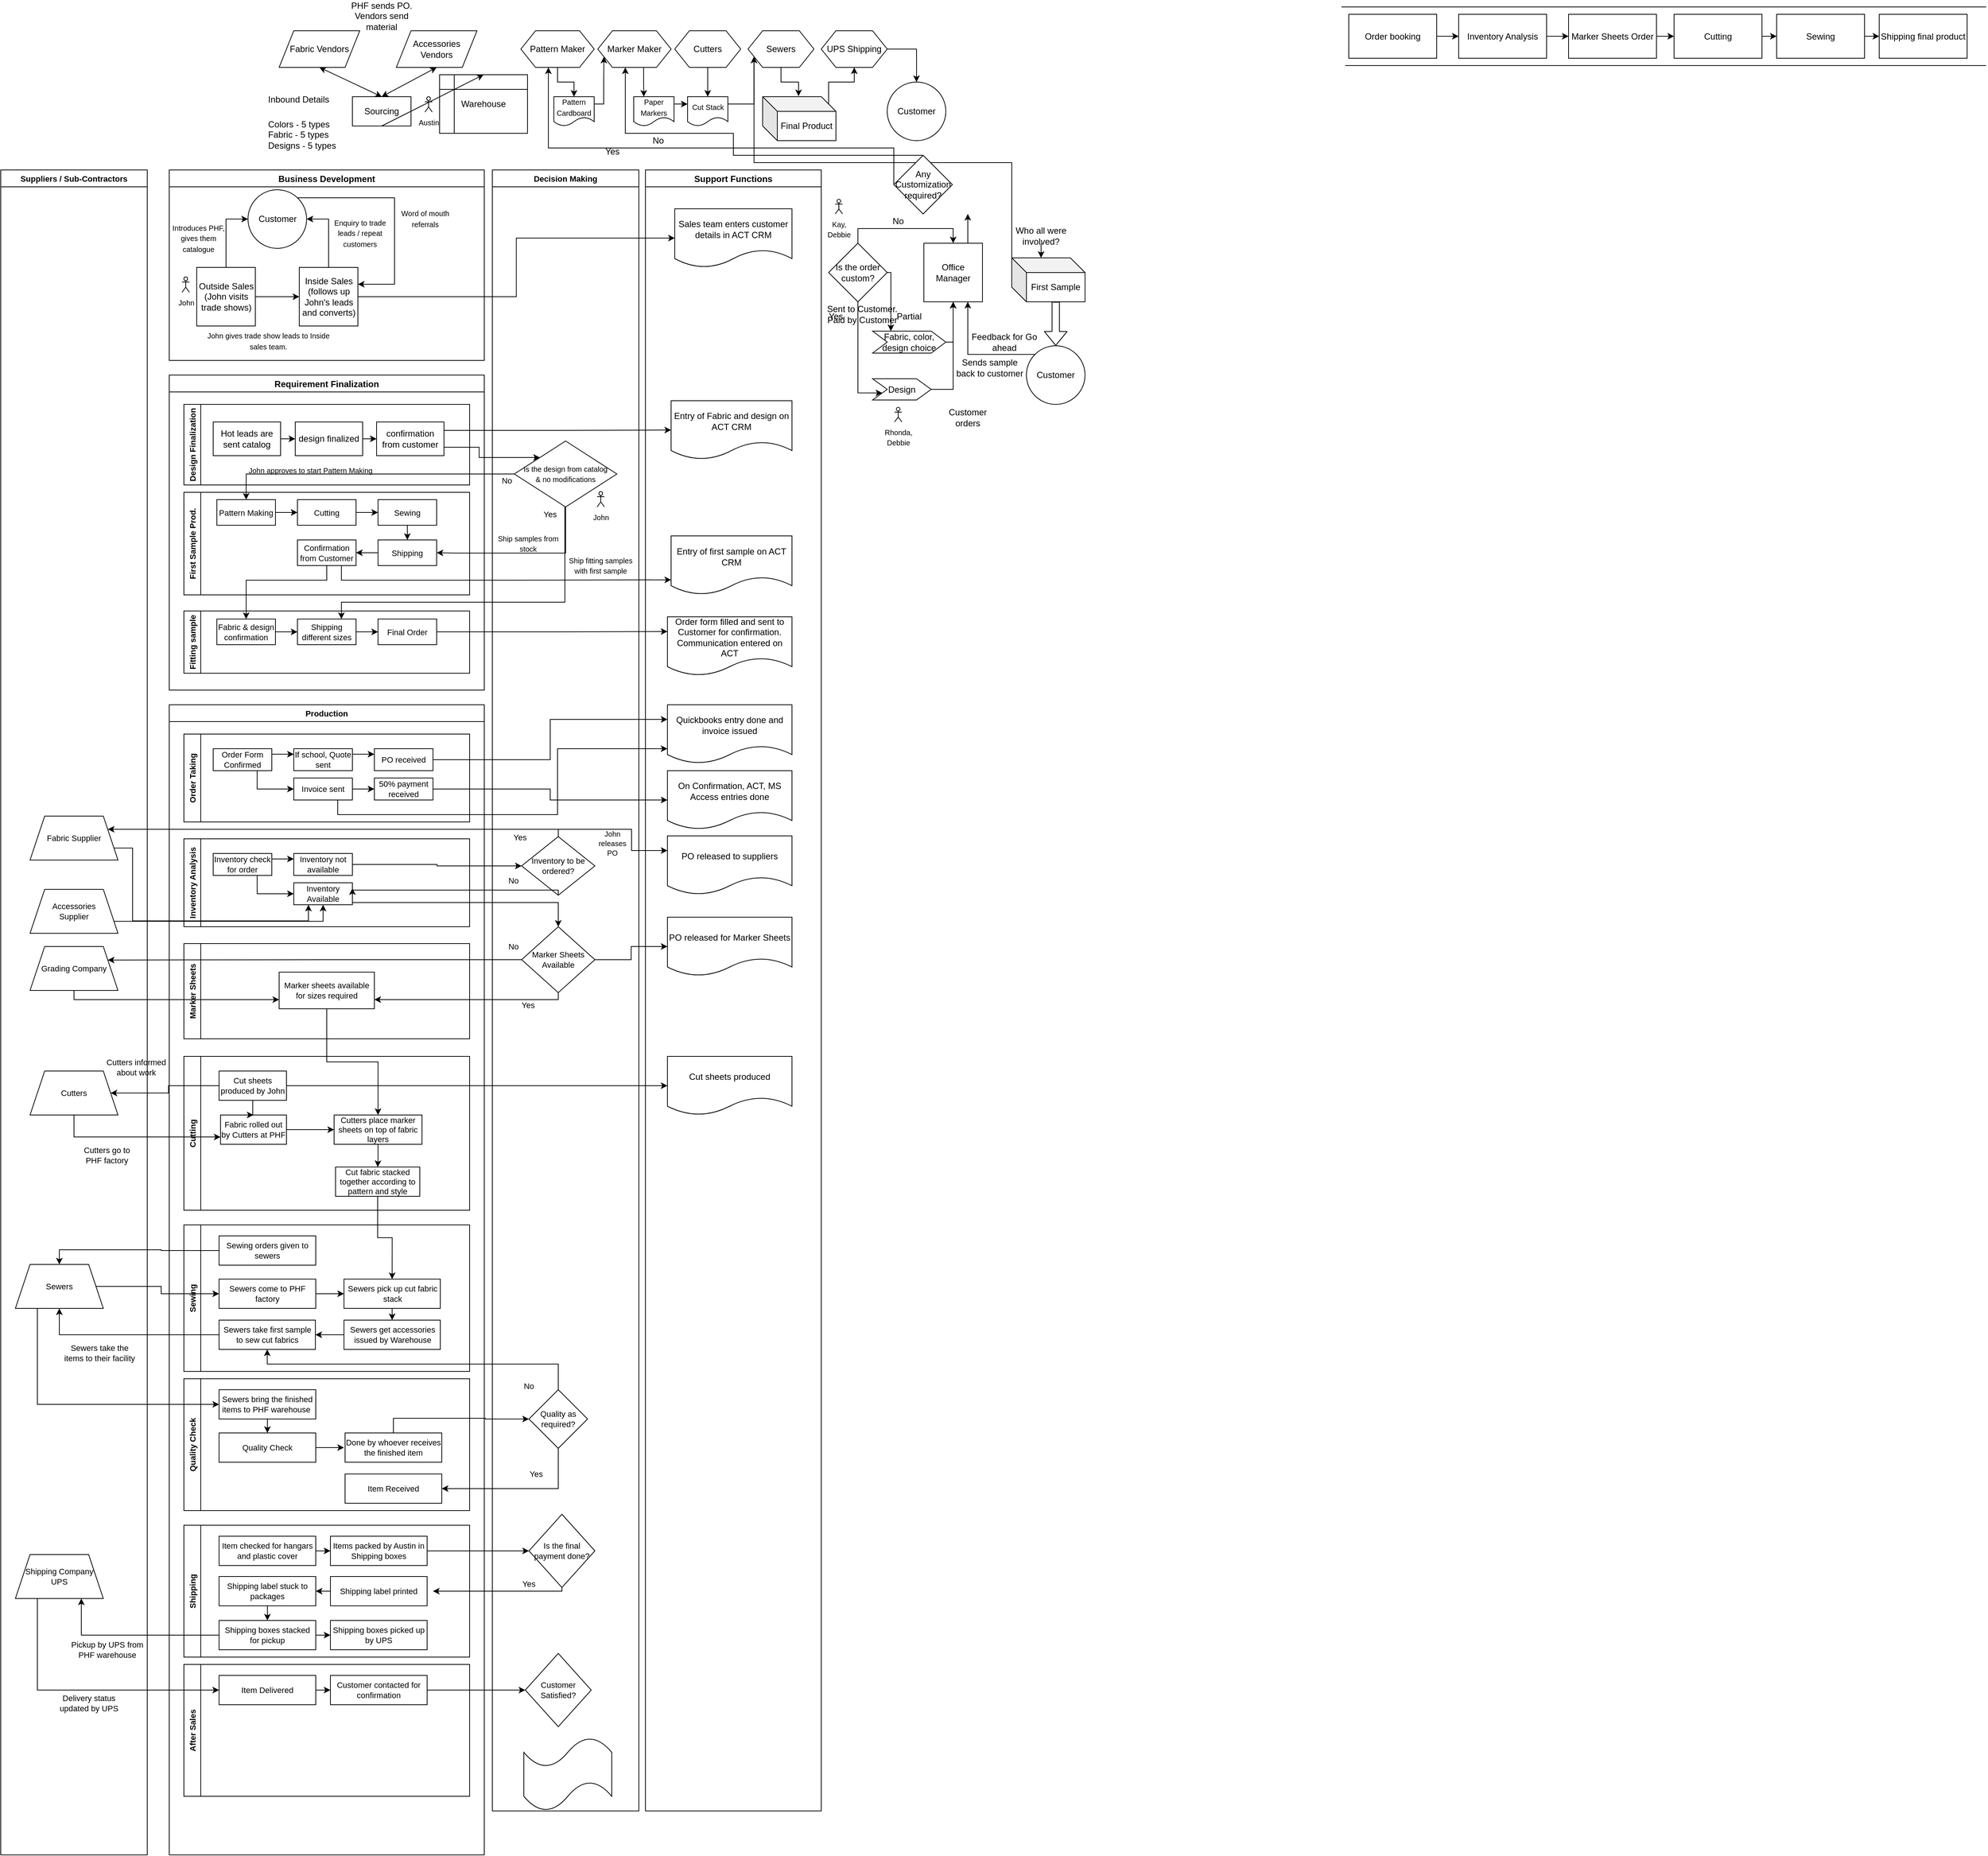 <mxfile version="15.1.4" type="github">
  <diagram id="3ws7TwF3U3amYZibEbVT" name="Page-1">
    <mxGraphModel dx="1653" dy="595" grid="1" gridSize="10" guides="1" tooltips="1" connect="1" arrows="1" fold="1" page="1" pageScale="1" pageWidth="827" pageHeight="1169" math="0" shadow="0">
      <root>
        <mxCell id="0" />
        <mxCell id="1" parent="0" />
        <mxCell id="si4J1eO5tpDbfRMuDnGj-1" value="Sourcing" style="rounded=0;whiteSpace=wrap;html=1;" parent="1" vertex="1">
          <mxGeometry x="120" y="160" width="80" height="40" as="geometry" />
        </mxCell>
        <mxCell id="si4J1eO5tpDbfRMuDnGj-2" value="Fabric Vendors" style="shape=parallelogram;perimeter=parallelogramPerimeter;whiteSpace=wrap;html=1;fixedSize=1;" parent="1" vertex="1">
          <mxGeometry x="20" y="70" width="110" height="50" as="geometry" />
        </mxCell>
        <mxCell id="si4J1eO5tpDbfRMuDnGj-4" value="Accessories&lt;br&gt;Vendors" style="shape=parallelogram;perimeter=parallelogramPerimeter;whiteSpace=wrap;html=1;fixedSize=1;" parent="1" vertex="1">
          <mxGeometry x="180" y="70" width="110" height="50" as="geometry" />
        </mxCell>
        <mxCell id="si4J1eO5tpDbfRMuDnGj-7" value="" style="endArrow=classic;startArrow=classic;html=1;entryX=0.5;entryY=1;entryDx=0;entryDy=0;exitX=0.5;exitY=0;exitDx=0;exitDy=0;" parent="1" source="si4J1eO5tpDbfRMuDnGj-1" target="si4J1eO5tpDbfRMuDnGj-4" edge="1">
          <mxGeometry width="50" height="50" relative="1" as="geometry">
            <mxPoint x="180" y="160" as="sourcePoint" />
            <mxPoint x="240" y="130" as="targetPoint" />
          </mxGeometry>
        </mxCell>
        <mxCell id="si4J1eO5tpDbfRMuDnGj-8" value="PHF sends PO. Vendors send material" style="text;html=1;strokeColor=none;fillColor=none;align=center;verticalAlign=middle;whiteSpace=wrap;rounded=0;" parent="1" vertex="1">
          <mxGeometry x="100" y="40" width="120" height="20" as="geometry" />
        </mxCell>
        <mxCell id="si4J1eO5tpDbfRMuDnGj-9" value="" style="endArrow=classic;startArrow=classic;html=1;exitX=0.5;exitY=0;exitDx=0;exitDy=0;entryX=0.5;entryY=1;entryDx=0;entryDy=0;" parent="1" source="si4J1eO5tpDbfRMuDnGj-1" target="si4J1eO5tpDbfRMuDnGj-2" edge="1">
          <mxGeometry width="50" height="50" relative="1" as="geometry">
            <mxPoint x="10" y="160" as="sourcePoint" />
            <mxPoint x="70" y="130" as="targetPoint" />
          </mxGeometry>
        </mxCell>
        <mxCell id="si4J1eO5tpDbfRMuDnGj-10" value="Warehouse" style="shape=internalStorage;whiteSpace=wrap;html=1;backgroundOutline=1;" parent="1" vertex="1">
          <mxGeometry x="239" y="130" width="120" height="80" as="geometry" />
        </mxCell>
        <mxCell id="si4J1eO5tpDbfRMuDnGj-11" value="" style="endArrow=classic;html=1;exitX=0.5;exitY=1;exitDx=0;exitDy=0;entryX=0.5;entryY=0;entryDx=0;entryDy=0;" parent="1" source="si4J1eO5tpDbfRMuDnGj-1" target="si4J1eO5tpDbfRMuDnGj-10" edge="1">
          <mxGeometry width="50" height="50" relative="1" as="geometry">
            <mxPoint x="190" y="230" as="sourcePoint" />
            <mxPoint x="240" y="180" as="targetPoint" />
          </mxGeometry>
        </mxCell>
        <mxCell id="si4J1eO5tpDbfRMuDnGj-12" value="&lt;h1&gt;&lt;span style=&quot;font-size: 12px ; font-weight: 400&quot;&gt;Inbound Details&lt;/span&gt;&lt;/h1&gt;&lt;div&gt;&lt;span style=&quot;font-size: 12px ; font-weight: 400&quot;&gt;Colors - 5 types&lt;/span&gt;&lt;/div&gt;&lt;div&gt;&lt;span style=&quot;font-size: 12px ; font-weight: 400&quot;&gt;Fabric - 5 types&lt;/span&gt;&lt;/div&gt;&lt;div&gt;&lt;span style=&quot;font-size: 12px ; font-weight: 400&quot;&gt;Designs - 5 types&lt;/span&gt;&lt;/div&gt;" style="text;html=1;strokeColor=none;fillColor=none;spacing=5;spacingTop=-20;whiteSpace=wrap;overflow=hidden;rounded=0;" parent="1" vertex="1">
          <mxGeometry y="140" width="190" height="100" as="geometry" />
        </mxCell>
        <mxCell id="si4J1eO5tpDbfRMuDnGj-69" style="edgeStyle=orthogonalEdgeStyle;rounded=0;orthogonalLoop=1;jettySize=auto;html=1;exitX=0.5;exitY=1;exitDx=0;exitDy=0;entryX=0.5;entryY=0;entryDx=0;entryDy=0;" parent="1" source="si4J1eO5tpDbfRMuDnGj-13" target="si4J1eO5tpDbfRMuDnGj-68" edge="1">
          <mxGeometry relative="1" as="geometry" />
        </mxCell>
        <mxCell id="si4J1eO5tpDbfRMuDnGj-13" value="Pattern Maker" style="shape=hexagon;perimeter=hexagonPerimeter2;whiteSpace=wrap;html=1;fixedSize=1;" parent="1" vertex="1">
          <mxGeometry x="350" y="70" width="100" height="50" as="geometry" />
        </mxCell>
        <mxCell id="si4J1eO5tpDbfRMuDnGj-74" style="edgeStyle=orthogonalEdgeStyle;rounded=0;orthogonalLoop=1;jettySize=auto;html=1;exitX=0.5;exitY=1;exitDx=0;exitDy=0;entryX=0.5;entryY=0;entryDx=0;entryDy=0;" parent="1" source="si4J1eO5tpDbfRMuDnGj-14" target="si4J1eO5tpDbfRMuDnGj-73" edge="1">
          <mxGeometry relative="1" as="geometry" />
        </mxCell>
        <mxCell id="si4J1eO5tpDbfRMuDnGj-14" value="Cutters" style="shape=hexagon;perimeter=hexagonPerimeter2;whiteSpace=wrap;html=1;fixedSize=1;" parent="1" vertex="1">
          <mxGeometry x="560" y="70" width="90" height="50" as="geometry" />
        </mxCell>
        <mxCell id="si4J1eO5tpDbfRMuDnGj-78" style="edgeStyle=orthogonalEdgeStyle;rounded=0;orthogonalLoop=1;jettySize=auto;html=1;exitX=0.5;exitY=1;exitDx=0;exitDy=0;entryX=0.49;entryY=-0.013;entryDx=0;entryDy=0;entryPerimeter=0;" parent="1" source="si4J1eO5tpDbfRMuDnGj-15" target="si4J1eO5tpDbfRMuDnGj-77" edge="1">
          <mxGeometry relative="1" as="geometry" />
        </mxCell>
        <mxCell id="si4J1eO5tpDbfRMuDnGj-15" value="Sewers" style="shape=hexagon;perimeter=hexagonPerimeter2;whiteSpace=wrap;html=1;fixedSize=1;" parent="1" vertex="1">
          <mxGeometry x="660" y="70" width="90" height="50" as="geometry" />
        </mxCell>
        <mxCell id="si4J1eO5tpDbfRMuDnGj-72" style="edgeStyle=orthogonalEdgeStyle;rounded=0;orthogonalLoop=1;jettySize=auto;html=1;exitX=0.625;exitY=1;exitDx=0;exitDy=0;entryX=0.25;entryY=0;entryDx=0;entryDy=0;" parent="1" source="si4J1eO5tpDbfRMuDnGj-16" target="si4J1eO5tpDbfRMuDnGj-71" edge="1">
          <mxGeometry relative="1" as="geometry" />
        </mxCell>
        <mxCell id="si4J1eO5tpDbfRMuDnGj-16" value="Marker Maker" style="shape=hexagon;perimeter=hexagonPerimeter2;whiteSpace=wrap;html=1;fixedSize=1;" parent="1" vertex="1">
          <mxGeometry x="455" y="70" width="100" height="50" as="geometry" />
        </mxCell>
        <mxCell id="si4J1eO5tpDbfRMuDnGj-83" style="edgeStyle=orthogonalEdgeStyle;rounded=0;orthogonalLoop=1;jettySize=auto;html=1;exitX=1;exitY=0.5;exitDx=0;exitDy=0;entryX=0.5;entryY=0;entryDx=0;entryDy=0;" parent="1" source="si4J1eO5tpDbfRMuDnGj-17" target="si4J1eO5tpDbfRMuDnGj-82" edge="1">
          <mxGeometry relative="1" as="geometry" />
        </mxCell>
        <mxCell id="si4J1eO5tpDbfRMuDnGj-17" value="UPS Shipping" style="shape=hexagon;perimeter=hexagonPerimeter2;whiteSpace=wrap;html=1;fixedSize=1;" parent="1" vertex="1">
          <mxGeometry x="760" y="70" width="90" height="50" as="geometry" />
        </mxCell>
        <mxCell id="si4J1eO5tpDbfRMuDnGj-21" value="Customer orders" style="text;html=1;strokeColor=none;fillColor=none;align=center;verticalAlign=middle;whiteSpace=wrap;rounded=0;" parent="1" vertex="1">
          <mxGeometry x="940" y="588" width="40" height="20" as="geometry" />
        </mxCell>
        <mxCell id="si4J1eO5tpDbfRMuDnGj-29" value="&lt;font style=&quot;font-size: 10px&quot;&gt;Kay,&lt;br&gt;Debbie&lt;/font&gt;" style="shape=umlActor;verticalLabelPosition=bottom;verticalAlign=top;html=1;outlineConnect=0;" parent="1" vertex="1">
          <mxGeometry x="779" y="300" width="10" height="20" as="geometry" />
        </mxCell>
        <mxCell id="si4J1eO5tpDbfRMuDnGj-30" value="&lt;font style=&quot;font-size: 10px&quot;&gt;Austin&lt;/font&gt;" style="shape=umlActor;verticalLabelPosition=bottom;verticalAlign=top;html=1;outlineConnect=0;" parent="1" vertex="1">
          <mxGeometry x="219" y="160" width="10" height="21" as="geometry" />
        </mxCell>
        <mxCell id="si4J1eO5tpDbfRMuDnGj-60" style="edgeStyle=orthogonalEdgeStyle;rounded=0;orthogonalLoop=1;jettySize=auto;html=1;exitX=0.75;exitY=0;exitDx=0;exitDy=0;entryX=0.5;entryY=1;entryDx=0;entryDy=0;" parent="1" source="si4J1eO5tpDbfRMuDnGj-32" edge="1">
          <mxGeometry relative="1" as="geometry">
            <mxPoint x="960" y="320" as="targetPoint" />
          </mxGeometry>
        </mxCell>
        <mxCell id="si4J1eO5tpDbfRMuDnGj-32" value="Office Manager" style="whiteSpace=wrap;html=1;aspect=fixed;" parent="1" vertex="1">
          <mxGeometry x="900" y="360" width="80" height="80" as="geometry" />
        </mxCell>
        <mxCell id="si4J1eO5tpDbfRMuDnGj-36" style="edgeStyle=orthogonalEdgeStyle;rounded=0;orthogonalLoop=1;jettySize=auto;html=1;exitX=0.5;exitY=1;exitDx=0;exitDy=0;entryX=0;entryY=0.75;entryDx=0;entryDy=0;" parent="1" source="si4J1eO5tpDbfRMuDnGj-34" target="si4J1eO5tpDbfRMuDnGj-35" edge="1">
          <mxGeometry relative="1" as="geometry">
            <Array as="points">
              <mxPoint x="810" y="564" />
            </Array>
          </mxGeometry>
        </mxCell>
        <mxCell id="si4J1eO5tpDbfRMuDnGj-45" style="edgeStyle=orthogonalEdgeStyle;rounded=0;orthogonalLoop=1;jettySize=auto;html=1;exitX=0.5;exitY=0;exitDx=0;exitDy=0;entryX=0.5;entryY=0;entryDx=0;entryDy=0;" parent="1" source="si4J1eO5tpDbfRMuDnGj-34" target="si4J1eO5tpDbfRMuDnGj-32" edge="1">
          <mxGeometry relative="1" as="geometry" />
        </mxCell>
        <mxCell id="si4J1eO5tpDbfRMuDnGj-48" style="edgeStyle=orthogonalEdgeStyle;rounded=0;orthogonalLoop=1;jettySize=auto;html=1;exitX=1;exitY=0.5;exitDx=0;exitDy=0;entryX=0.25;entryY=0;entryDx=0;entryDy=0;" parent="1" source="si4J1eO5tpDbfRMuDnGj-34" target="si4J1eO5tpDbfRMuDnGj-47" edge="1">
          <mxGeometry relative="1" as="geometry">
            <Array as="points">
              <mxPoint x="855" y="400" />
            </Array>
          </mxGeometry>
        </mxCell>
        <mxCell id="si4J1eO5tpDbfRMuDnGj-34" value="Is the order custom?" style="rhombus;whiteSpace=wrap;html=1;" parent="1" vertex="1">
          <mxGeometry x="770" y="360" width="80" height="80" as="geometry" />
        </mxCell>
        <mxCell id="si4J1eO5tpDbfRMuDnGj-41" style="edgeStyle=orthogonalEdgeStyle;rounded=0;orthogonalLoop=1;jettySize=auto;html=1;exitX=1;exitY=0.5;exitDx=0;exitDy=0;entryX=0.5;entryY=1;entryDx=0;entryDy=0;" parent="1" source="si4J1eO5tpDbfRMuDnGj-35" target="si4J1eO5tpDbfRMuDnGj-32" edge="1">
          <mxGeometry relative="1" as="geometry" />
        </mxCell>
        <mxCell id="si4J1eO5tpDbfRMuDnGj-35" value="Design&lt;br&gt;" style="shape=step;perimeter=stepPerimeter;whiteSpace=wrap;html=1;fixedSize=1;" parent="1" vertex="1">
          <mxGeometry x="830" y="545" width="80" height="29" as="geometry" />
        </mxCell>
        <mxCell id="si4J1eO5tpDbfRMuDnGj-38" value="&lt;font style=&quot;font-size: 10px&quot;&gt;Rhonda,&lt;br&gt;Debbie&lt;/font&gt;" style="shape=umlActor;verticalLabelPosition=bottom;verticalAlign=top;html=1;outlineConnect=0;" parent="1" vertex="1">
          <mxGeometry x="860" y="584" width="10" height="20" as="geometry" />
        </mxCell>
        <mxCell id="si4J1eO5tpDbfRMuDnGj-42" value="Yes" style="text;html=1;strokeColor=none;fillColor=none;align=center;verticalAlign=middle;whiteSpace=wrap;rounded=0;" parent="1" vertex="1">
          <mxGeometry x="760" y="450" width="40" height="20" as="geometry" />
        </mxCell>
        <mxCell id="si4J1eO5tpDbfRMuDnGj-44" value="Partial" style="text;html=1;strokeColor=none;fillColor=none;align=center;verticalAlign=middle;whiteSpace=wrap;rounded=0;" parent="1" vertex="1">
          <mxGeometry x="860" y="450" width="40" height="20" as="geometry" />
        </mxCell>
        <mxCell id="si4J1eO5tpDbfRMuDnGj-46" value="No" style="text;html=1;strokeColor=none;fillColor=none;align=center;verticalAlign=middle;whiteSpace=wrap;rounded=0;" parent="1" vertex="1">
          <mxGeometry x="845" y="320" width="40" height="20" as="geometry" />
        </mxCell>
        <mxCell id="si4J1eO5tpDbfRMuDnGj-49" style="edgeStyle=orthogonalEdgeStyle;rounded=0;orthogonalLoop=1;jettySize=auto;html=1;exitX=1;exitY=0.5;exitDx=0;exitDy=0;entryX=0.5;entryY=1;entryDx=0;entryDy=0;" parent="1" source="si4J1eO5tpDbfRMuDnGj-47" target="si4J1eO5tpDbfRMuDnGj-32" edge="1">
          <mxGeometry relative="1" as="geometry">
            <Array as="points">
              <mxPoint x="940" y="495" />
            </Array>
          </mxGeometry>
        </mxCell>
        <mxCell id="si4J1eO5tpDbfRMuDnGj-47" value="Fabric, color, design choice" style="shape=step;perimeter=stepPerimeter;whiteSpace=wrap;html=1;fixedSize=1;" parent="1" vertex="1">
          <mxGeometry x="830" y="480" width="100" height="30" as="geometry" />
        </mxCell>
        <mxCell id="si4J1eO5tpDbfRMuDnGj-80" style="edgeStyle=orthogonalEdgeStyle;rounded=0;orthogonalLoop=1;jettySize=auto;html=1;exitX=0;exitY=0;exitDx=0;exitDy=0;exitPerimeter=0;entryX=0;entryY=0.75;entryDx=0;entryDy=0;" parent="1" source="si4J1eO5tpDbfRMuDnGj-50" target="si4J1eO5tpDbfRMuDnGj-15" edge="1">
          <mxGeometry relative="1" as="geometry">
            <mxPoint x="650" y="140" as="targetPoint" />
          </mxGeometry>
        </mxCell>
        <mxCell id="si4J1eO5tpDbfRMuDnGj-50" value="First Sample" style="shape=cube;whiteSpace=wrap;html=1;boundedLbl=1;backgroundOutline=1;darkOpacity=0.05;darkOpacity2=0.1;" parent="1" vertex="1">
          <mxGeometry x="1020" y="380" width="100" height="60" as="geometry" />
        </mxCell>
        <mxCell id="si4J1eO5tpDbfRMuDnGj-51" value="" style="shape=flexArrow;endArrow=classic;html=1;" parent="1" edge="1">
          <mxGeometry width="50" height="50" relative="1" as="geometry">
            <mxPoint x="1080" y="440" as="sourcePoint" />
            <mxPoint x="1080" y="500" as="targetPoint" />
          </mxGeometry>
        </mxCell>
        <mxCell id="si4J1eO5tpDbfRMuDnGj-52" value="Sent to Customer. Paid by Customer" style="text;html=1;strokeColor=none;fillColor=none;align=center;verticalAlign=middle;whiteSpace=wrap;rounded=0;" parent="1" vertex="1">
          <mxGeometry x="766" y="447" width="100" height="20" as="geometry" />
        </mxCell>
        <mxCell id="si4J1eO5tpDbfRMuDnGj-53" value="" style="endArrow=classic;html=1;entryX=0;entryY=0;entryDx=40;entryDy=0;entryPerimeter=0;" parent="1" target="si4J1eO5tpDbfRMuDnGj-50" edge="1">
          <mxGeometry width="50" height="50" relative="1" as="geometry">
            <mxPoint x="1060" y="360" as="sourcePoint" />
            <mxPoint x="1050" y="370" as="targetPoint" />
          </mxGeometry>
        </mxCell>
        <mxCell id="si4J1eO5tpDbfRMuDnGj-54" value="Who all were involved?" style="text;html=1;strokeColor=none;fillColor=none;align=center;verticalAlign=middle;whiteSpace=wrap;rounded=0;" parent="1" vertex="1">
          <mxGeometry x="1010" y="340" width="100" height="20" as="geometry" />
        </mxCell>
        <mxCell id="si4J1eO5tpDbfRMuDnGj-56" style="edgeStyle=orthogonalEdgeStyle;rounded=0;orthogonalLoop=1;jettySize=auto;html=1;exitX=0;exitY=0;exitDx=0;exitDy=0;entryX=0.75;entryY=1;entryDx=0;entryDy=0;" parent="1" source="si4J1eO5tpDbfRMuDnGj-55" target="si4J1eO5tpDbfRMuDnGj-32" edge="1">
          <mxGeometry relative="1" as="geometry" />
        </mxCell>
        <mxCell id="si4J1eO5tpDbfRMuDnGj-55" value="Customer" style="ellipse;whiteSpace=wrap;html=1;aspect=fixed;" parent="1" vertex="1">
          <mxGeometry x="1040" y="500" width="80" height="80" as="geometry" />
        </mxCell>
        <mxCell id="si4J1eO5tpDbfRMuDnGj-57" value="Feedback for Go ahead" style="text;html=1;strokeColor=none;fillColor=none;align=center;verticalAlign=middle;whiteSpace=wrap;rounded=0;" parent="1" vertex="1">
          <mxGeometry x="960" y="485" width="100" height="20" as="geometry" />
        </mxCell>
        <mxCell id="si4J1eO5tpDbfRMuDnGj-58" value="Sends sample back to customer" style="text;html=1;strokeColor=none;fillColor=none;align=center;verticalAlign=middle;whiteSpace=wrap;rounded=0;" parent="1" vertex="1">
          <mxGeometry x="940" y="520" width="100" height="20" as="geometry" />
        </mxCell>
        <mxCell id="si4J1eO5tpDbfRMuDnGj-61" style="edgeStyle=orthogonalEdgeStyle;rounded=0;orthogonalLoop=1;jettySize=auto;html=1;exitX=0.5;exitY=0;exitDx=0;exitDy=0;entryX=0.375;entryY=1;entryDx=0;entryDy=0;" parent="1" source="si4J1eO5tpDbfRMuDnGj-59" target="si4J1eO5tpDbfRMuDnGj-16" edge="1">
          <mxGeometry relative="1" as="geometry">
            <Array as="points">
              <mxPoint x="640" y="210" />
              <mxPoint x="493" y="210" />
            </Array>
          </mxGeometry>
        </mxCell>
        <mxCell id="si4J1eO5tpDbfRMuDnGj-67" style="edgeStyle=orthogonalEdgeStyle;rounded=0;orthogonalLoop=1;jettySize=auto;html=1;exitX=0;exitY=0.5;exitDx=0;exitDy=0;entryX=0.375;entryY=1;entryDx=0;entryDy=0;" parent="1" source="si4J1eO5tpDbfRMuDnGj-59" target="si4J1eO5tpDbfRMuDnGj-13" edge="1">
          <mxGeometry relative="1" as="geometry">
            <mxPoint x="390" y="150" as="targetPoint" />
            <Array as="points">
              <mxPoint x="859" y="230" />
              <mxPoint x="388" y="230" />
            </Array>
          </mxGeometry>
        </mxCell>
        <mxCell id="si4J1eO5tpDbfRMuDnGj-59" value="Any Customization required?" style="rhombus;whiteSpace=wrap;html=1;" parent="1" vertex="1">
          <mxGeometry x="859" y="240" width="80" height="80" as="geometry" />
        </mxCell>
        <mxCell id="si4J1eO5tpDbfRMuDnGj-63" value="Yes" style="text;html=1;strokeColor=none;fillColor=none;align=center;verticalAlign=middle;whiteSpace=wrap;rounded=0;" parent="1" vertex="1">
          <mxGeometry x="455" y="225" width="40" height="20" as="geometry" />
        </mxCell>
        <mxCell id="si4J1eO5tpDbfRMuDnGj-64" value="No" style="text;html=1;strokeColor=none;fillColor=none;align=center;verticalAlign=middle;whiteSpace=wrap;rounded=0;" parent="1" vertex="1">
          <mxGeometry x="520" y="210" width="35" height="20" as="geometry" />
        </mxCell>
        <mxCell id="si4J1eO5tpDbfRMuDnGj-70" style="edgeStyle=orthogonalEdgeStyle;rounded=0;orthogonalLoop=1;jettySize=auto;html=1;exitX=1;exitY=0.25;exitDx=0;exitDy=0;entryX=0;entryY=0.75;entryDx=0;entryDy=0;" parent="1" source="si4J1eO5tpDbfRMuDnGj-68" target="si4J1eO5tpDbfRMuDnGj-16" edge="1">
          <mxGeometry relative="1" as="geometry">
            <Array as="points">
              <mxPoint x="463" y="170" />
              <mxPoint x="463" y="140" />
            </Array>
          </mxGeometry>
        </mxCell>
        <mxCell id="si4J1eO5tpDbfRMuDnGj-68" value="&lt;font style=&quot;font-size: 10px&quot;&gt;Pattern&lt;br&gt;Cardboard&lt;/font&gt;" style="shape=document;whiteSpace=wrap;html=1;boundedLbl=1;" parent="1" vertex="1">
          <mxGeometry x="395" y="160" width="55" height="40" as="geometry" />
        </mxCell>
        <mxCell id="si4J1eO5tpDbfRMuDnGj-75" style="edgeStyle=orthogonalEdgeStyle;rounded=0;orthogonalLoop=1;jettySize=auto;html=1;exitX=1;exitY=0.25;exitDx=0;exitDy=0;entryX=0;entryY=0.25;entryDx=0;entryDy=0;" parent="1" source="si4J1eO5tpDbfRMuDnGj-71" target="si4J1eO5tpDbfRMuDnGj-73" edge="1">
          <mxGeometry relative="1" as="geometry" />
        </mxCell>
        <mxCell id="si4J1eO5tpDbfRMuDnGj-71" value="&lt;span style=&quot;font-size: 10px&quot;&gt;Paper Markers&lt;/span&gt;" style="shape=document;whiteSpace=wrap;html=1;boundedLbl=1;" parent="1" vertex="1">
          <mxGeometry x="504" y="160" width="55" height="40" as="geometry" />
        </mxCell>
        <mxCell id="si4J1eO5tpDbfRMuDnGj-79" style="edgeStyle=orthogonalEdgeStyle;rounded=0;orthogonalLoop=1;jettySize=auto;html=1;exitX=1;exitY=0.25;exitDx=0;exitDy=0;entryX=0;entryY=0.75;entryDx=0;entryDy=0;" parent="1" source="si4J1eO5tpDbfRMuDnGj-73" target="si4J1eO5tpDbfRMuDnGj-15" edge="1">
          <mxGeometry relative="1" as="geometry" />
        </mxCell>
        <mxCell id="si4J1eO5tpDbfRMuDnGj-73" value="&lt;span style=&quot;font-size: 10px&quot;&gt;Cut Stack&lt;/span&gt;" style="shape=document;whiteSpace=wrap;html=1;boundedLbl=1;" parent="1" vertex="1">
          <mxGeometry x="577.5" y="160" width="55" height="40" as="geometry" />
        </mxCell>
        <mxCell id="si4J1eO5tpDbfRMuDnGj-81" style="edgeStyle=orthogonalEdgeStyle;rounded=0;orthogonalLoop=1;jettySize=auto;html=1;exitX=0;exitY=0;exitDx=90;exitDy=10;exitPerimeter=0;entryX=0.5;entryY=1;entryDx=0;entryDy=0;" parent="1" source="si4J1eO5tpDbfRMuDnGj-77" target="si4J1eO5tpDbfRMuDnGj-17" edge="1">
          <mxGeometry relative="1" as="geometry" />
        </mxCell>
        <mxCell id="si4J1eO5tpDbfRMuDnGj-77" value="Final Product" style="shape=cube;whiteSpace=wrap;html=1;boundedLbl=1;backgroundOutline=1;darkOpacity=0.05;darkOpacity2=0.1;" parent="1" vertex="1">
          <mxGeometry x="680" y="160" width="100" height="60" as="geometry" />
        </mxCell>
        <mxCell id="si4J1eO5tpDbfRMuDnGj-82" value="Customer" style="ellipse;whiteSpace=wrap;html=1;aspect=fixed;" parent="1" vertex="1">
          <mxGeometry x="850" y="140" width="80" height="80" as="geometry" />
        </mxCell>
        <mxCell id="giM4vc__VoLusEjrDxA1-3" value="" style="edgeStyle=orthogonalEdgeStyle;rounded=0;orthogonalLoop=1;jettySize=auto;html=1;" parent="1" source="giM4vc__VoLusEjrDxA1-1" target="giM4vc__VoLusEjrDxA1-2" edge="1">
          <mxGeometry relative="1" as="geometry" />
        </mxCell>
        <mxCell id="giM4vc__VoLusEjrDxA1-1" value="Order booking" style="rounded=0;whiteSpace=wrap;html=1;" parent="1" vertex="1">
          <mxGeometry x="1480" y="47.5" width="120" height="60" as="geometry" />
        </mxCell>
        <mxCell id="giM4vc__VoLusEjrDxA1-5" value="" style="edgeStyle=orthogonalEdgeStyle;rounded=0;orthogonalLoop=1;jettySize=auto;html=1;entryX=0;entryY=0.5;entryDx=0;entryDy=0;" parent="1" source="giM4vc__VoLusEjrDxA1-2" target="giM4vc__VoLusEjrDxA1-6" edge="1">
          <mxGeometry relative="1" as="geometry">
            <mxPoint x="1780" y="77.5" as="targetPoint" />
          </mxGeometry>
        </mxCell>
        <mxCell id="giM4vc__VoLusEjrDxA1-2" value="Inventory Analysis" style="whiteSpace=wrap;html=1;rounded=0;" parent="1" vertex="1">
          <mxGeometry x="1630" y="47.5" width="120" height="60" as="geometry" />
        </mxCell>
        <mxCell id="giM4vc__VoLusEjrDxA1-9" value="" style="edgeStyle=orthogonalEdgeStyle;rounded=0;orthogonalLoop=1;jettySize=auto;html=1;" parent="1" source="giM4vc__VoLusEjrDxA1-6" target="giM4vc__VoLusEjrDxA1-8" edge="1">
          <mxGeometry relative="1" as="geometry" />
        </mxCell>
        <mxCell id="giM4vc__VoLusEjrDxA1-6" value="Marker Sheets Order" style="whiteSpace=wrap;html=1;rounded=0;" parent="1" vertex="1">
          <mxGeometry x="1780" y="47.5" width="120" height="60" as="geometry" />
        </mxCell>
        <mxCell id="giM4vc__VoLusEjrDxA1-13" value="" style="edgeStyle=orthogonalEdgeStyle;rounded=0;orthogonalLoop=1;jettySize=auto;html=1;" parent="1" source="giM4vc__VoLusEjrDxA1-8" target="giM4vc__VoLusEjrDxA1-12" edge="1">
          <mxGeometry relative="1" as="geometry" />
        </mxCell>
        <mxCell id="giM4vc__VoLusEjrDxA1-8" value="Cutting" style="whiteSpace=wrap;html=1;rounded=0;" parent="1" vertex="1">
          <mxGeometry x="1924" y="47.5" width="120" height="60" as="geometry" />
        </mxCell>
        <mxCell id="giM4vc__VoLusEjrDxA1-10" value="" style="endArrow=none;html=1;" parent="1" edge="1">
          <mxGeometry width="50" height="50" relative="1" as="geometry">
            <mxPoint x="1470" y="37.5" as="sourcePoint" />
            <mxPoint x="2350" y="37.5" as="targetPoint" />
          </mxGeometry>
        </mxCell>
        <mxCell id="giM4vc__VoLusEjrDxA1-11" value="" style="endArrow=none;html=1;" parent="1" edge="1">
          <mxGeometry width="50" height="50" relative="1" as="geometry">
            <mxPoint x="1475" y="117.5" as="sourcePoint" />
            <mxPoint x="2350" y="117.5" as="targetPoint" />
          </mxGeometry>
        </mxCell>
        <mxCell id="giM4vc__VoLusEjrDxA1-15" value="" style="edgeStyle=orthogonalEdgeStyle;rounded=0;orthogonalLoop=1;jettySize=auto;html=1;" parent="1" source="giM4vc__VoLusEjrDxA1-12" target="giM4vc__VoLusEjrDxA1-14" edge="1">
          <mxGeometry relative="1" as="geometry" />
        </mxCell>
        <mxCell id="giM4vc__VoLusEjrDxA1-12" value="Sewing" style="whiteSpace=wrap;html=1;rounded=0;" parent="1" vertex="1">
          <mxGeometry x="2064" y="47.5" width="120" height="60" as="geometry" />
        </mxCell>
        <mxCell id="giM4vc__VoLusEjrDxA1-14" value="Shipping final product" style="whiteSpace=wrap;html=1;rounded=0;" parent="1" vertex="1">
          <mxGeometry x="2204" y="47.5" width="120" height="60" as="geometry" />
        </mxCell>
        <mxCell id="Ys0ninHCE1J-J9OSWRq_-14" value="Business Development" style="swimlane;" vertex="1" parent="1">
          <mxGeometry x="-130" y="260" width="430" height="260" as="geometry">
            <mxRectangle x="-130" y="260" width="130" height="23" as="alternateBounds" />
          </mxGeometry>
        </mxCell>
        <mxCell id="si4J1eO5tpDbfRMuDnGj-18" value="Inside Sales&lt;br&gt;(follows up John&#39;s leads and converts)" style="whiteSpace=wrap;html=1;aspect=fixed;" parent="Ys0ninHCE1J-J9OSWRq_-14" vertex="1">
          <mxGeometry x="177.5" y="133" width="80" height="80" as="geometry" />
        </mxCell>
        <mxCell id="Ys0ninHCE1J-J9OSWRq_-9" style="edgeStyle=orthogonalEdgeStyle;rounded=0;orthogonalLoop=1;jettySize=auto;html=1;exitX=1;exitY=0;exitDx=0;exitDy=0;entryX=1;entryY=0.25;entryDx=0;entryDy=0;" edge="1" parent="Ys0ninHCE1J-J9OSWRq_-14">
          <mxGeometry relative="1" as="geometry">
            <mxPoint x="175.784" y="41.716" as="sourcePoint" />
            <mxPoint x="257.5" y="156" as="targetPoint" />
            <Array as="points">
              <mxPoint x="307.5" y="38" />
              <mxPoint x="307.5" y="156" />
            </Array>
          </mxGeometry>
        </mxCell>
        <mxCell id="si4J1eO5tpDbfRMuDnGj-19" value="Customer" style="ellipse;whiteSpace=wrap;html=1;aspect=fixed;" parent="Ys0ninHCE1J-J9OSWRq_-14" vertex="1">
          <mxGeometry x="107.5" y="27" width="80" height="80" as="geometry" />
        </mxCell>
        <mxCell id="Ys0ninHCE1J-J9OSWRq_-4" style="edgeStyle=orthogonalEdgeStyle;rounded=0;orthogonalLoop=1;jettySize=auto;html=1;exitX=0.5;exitY=0;exitDx=0;exitDy=0;entryX=1;entryY=0.5;entryDx=0;entryDy=0;" edge="1" parent="Ys0ninHCE1J-J9OSWRq_-14" source="si4J1eO5tpDbfRMuDnGj-18" target="si4J1eO5tpDbfRMuDnGj-19">
          <mxGeometry relative="1" as="geometry" />
        </mxCell>
        <mxCell id="Ys0ninHCE1J-J9OSWRq_-2" style="edgeStyle=orthogonalEdgeStyle;rounded=0;orthogonalLoop=1;jettySize=auto;html=1;exitX=0.5;exitY=0;exitDx=0;exitDy=0;entryX=0;entryY=0.5;entryDx=0;entryDy=0;" edge="1" parent="Ys0ninHCE1J-J9OSWRq_-14" source="si4J1eO5tpDbfRMuDnGj-23" target="si4J1eO5tpDbfRMuDnGj-19">
          <mxGeometry relative="1" as="geometry" />
        </mxCell>
        <mxCell id="Ys0ninHCE1J-J9OSWRq_-3" style="edgeStyle=orthogonalEdgeStyle;rounded=0;orthogonalLoop=1;jettySize=auto;html=1;exitX=1;exitY=0.5;exitDx=0;exitDy=0;entryX=0;entryY=0.5;entryDx=0;entryDy=0;" edge="1" parent="Ys0ninHCE1J-J9OSWRq_-14" source="si4J1eO5tpDbfRMuDnGj-23" target="si4J1eO5tpDbfRMuDnGj-18">
          <mxGeometry relative="1" as="geometry" />
        </mxCell>
        <mxCell id="si4J1eO5tpDbfRMuDnGj-23" value="Outside Sales&lt;br&gt;(John visits trade shows)" style="whiteSpace=wrap;html=1;aspect=fixed;" parent="Ys0ninHCE1J-J9OSWRq_-14" vertex="1">
          <mxGeometry x="37.5" y="133" width="80" height="80" as="geometry" />
        </mxCell>
        <mxCell id="si4J1eO5tpDbfRMuDnGj-28" value="&lt;font style=&quot;font-size: 10px&quot;&gt;John gives trade show leads to Inside sales team.&lt;br&gt;&lt;/font&gt;" style="text;html=1;strokeColor=none;fillColor=none;align=center;verticalAlign=middle;whiteSpace=wrap;rounded=0;" parent="Ys0ninHCE1J-J9OSWRq_-14" vertex="1">
          <mxGeometry x="47.5" y="223" width="175" height="20" as="geometry" />
        </mxCell>
        <mxCell id="si4J1eO5tpDbfRMuDnGj-31" value="&lt;font style=&quot;font-size: 10px&quot;&gt;John&lt;/font&gt;" style="shape=umlActor;verticalLabelPosition=bottom;verticalAlign=top;html=1;outlineConnect=0;" parent="Ys0ninHCE1J-J9OSWRq_-14" vertex="1">
          <mxGeometry x="17.5" y="146" width="10" height="21" as="geometry" />
        </mxCell>
        <mxCell id="Ys0ninHCE1J-J9OSWRq_-5" value="&lt;font style=&quot;font-size: 10px&quot;&gt;Enquiry to trade leads / repeat customers&lt;br&gt;&lt;/font&gt;" style="text;html=1;strokeColor=none;fillColor=none;align=center;verticalAlign=middle;whiteSpace=wrap;rounded=0;" vertex="1" parent="Ys0ninHCE1J-J9OSWRq_-14">
          <mxGeometry x="222.5" y="76" width="75" height="20" as="geometry" />
        </mxCell>
        <mxCell id="si4J1eO5tpDbfRMuDnGj-25" value="&lt;font style=&quot;font-size: 10px&quot;&gt;Introduces PHF, gives them catalogue&lt;/font&gt;" style="text;html=1;strokeColor=none;fillColor=none;align=center;verticalAlign=middle;whiteSpace=wrap;rounded=0;" parent="Ys0ninHCE1J-J9OSWRq_-14" vertex="1">
          <mxGeometry x="-5.5" y="83" width="90" height="20" as="geometry" />
        </mxCell>
        <mxCell id="Ys0ninHCE1J-J9OSWRq_-7" value="&lt;font style=&quot;font-size: 10px&quot;&gt;Word of mouth referrals&lt;br&gt;&lt;/font&gt;" style="text;html=1;strokeColor=none;fillColor=none;align=center;verticalAlign=middle;whiteSpace=wrap;rounded=0;" vertex="1" parent="Ys0ninHCE1J-J9OSWRq_-14">
          <mxGeometry x="297.5" y="56" width="102.5" height="20" as="geometry" />
        </mxCell>
        <mxCell id="Ys0ninHCE1J-J9OSWRq_-15" value="Support Functions" style="swimlane;" vertex="1" parent="1">
          <mxGeometry x="520" y="260" width="240" height="2240" as="geometry">
            <mxRectangle x="360" y="260" width="130" height="23" as="alternateBounds" />
          </mxGeometry>
        </mxCell>
        <mxCell id="Ys0ninHCE1J-J9OSWRq_-16" value="Sales team enters customer details in ACT CRM" style="shape=document;whiteSpace=wrap;html=1;boundedLbl=1;" vertex="1" parent="Ys0ninHCE1J-J9OSWRq_-15">
          <mxGeometry x="40" y="53" width="160" height="80" as="geometry" />
        </mxCell>
        <mxCell id="Ys0ninHCE1J-J9OSWRq_-55" value="Entry of Fabric and design on ACT CRM" style="shape=document;whiteSpace=wrap;html=1;boundedLbl=1;" vertex="1" parent="Ys0ninHCE1J-J9OSWRq_-15">
          <mxGeometry x="35" y="315" width="165" height="80" as="geometry" />
        </mxCell>
        <mxCell id="Ys0ninHCE1J-J9OSWRq_-58" value="Entry of first sample on ACT CRM" style="shape=document;whiteSpace=wrap;html=1;boundedLbl=1;" vertex="1" parent="Ys0ninHCE1J-J9OSWRq_-15">
          <mxGeometry x="35" y="499.5" width="165" height="80" as="geometry" />
        </mxCell>
        <mxCell id="Ys0ninHCE1J-J9OSWRq_-60" value="Order form filled and sent to Customer for confirmation.&lt;br&gt;Communication entered on ACT" style="shape=document;whiteSpace=wrap;html=1;boundedLbl=1;" vertex="1" parent="Ys0ninHCE1J-J9OSWRq_-15">
          <mxGeometry x="30" y="610" width="170" height="80" as="geometry" />
        </mxCell>
        <mxCell id="Ys0ninHCE1J-J9OSWRq_-75" value="On Confirmation, ACT, MS Access entries done" style="shape=document;whiteSpace=wrap;html=1;boundedLbl=1;" vertex="1" parent="Ys0ninHCE1J-J9OSWRq_-15">
          <mxGeometry x="30" y="820" width="170" height="80" as="geometry" />
        </mxCell>
        <mxCell id="Ys0ninHCE1J-J9OSWRq_-97" value="Quickbooks entry done and invoice issued" style="shape=document;whiteSpace=wrap;html=1;boundedLbl=1;" vertex="1" parent="Ys0ninHCE1J-J9OSWRq_-15">
          <mxGeometry x="30" y="730" width="170" height="80" as="geometry" />
        </mxCell>
        <mxCell id="Ys0ninHCE1J-J9OSWRq_-125" value="PO released to suppliers" style="shape=document;whiteSpace=wrap;html=1;boundedLbl=1;" vertex="1" parent="Ys0ninHCE1J-J9OSWRq_-15">
          <mxGeometry x="30" y="909" width="170" height="80" as="geometry" />
        </mxCell>
        <mxCell id="Ys0ninHCE1J-J9OSWRq_-147" value="PO released for Marker Sheets" style="shape=document;whiteSpace=wrap;html=1;boundedLbl=1;" vertex="1" parent="Ys0ninHCE1J-J9OSWRq_-15">
          <mxGeometry x="30" y="1020" width="170" height="80" as="geometry" />
        </mxCell>
        <mxCell id="Ys0ninHCE1J-J9OSWRq_-164" value="Cut sheets produced" style="shape=document;whiteSpace=wrap;html=1;boundedLbl=1;" vertex="1" parent="Ys0ninHCE1J-J9OSWRq_-15">
          <mxGeometry x="30" y="1210" width="170" height="80" as="geometry" />
        </mxCell>
        <mxCell id="Ys0ninHCE1J-J9OSWRq_-17" style="edgeStyle=orthogonalEdgeStyle;rounded=0;orthogonalLoop=1;jettySize=auto;html=1;exitX=1;exitY=0.5;exitDx=0;exitDy=0;entryX=0;entryY=0.5;entryDx=0;entryDy=0;" edge="1" parent="1" source="si4J1eO5tpDbfRMuDnGj-18" target="Ys0ninHCE1J-J9OSWRq_-16">
          <mxGeometry relative="1" as="geometry" />
        </mxCell>
        <mxCell id="Ys0ninHCE1J-J9OSWRq_-18" value="Requirement Finalization" style="swimlane;" vertex="1" parent="1">
          <mxGeometry x="-130" y="540" width="430" height="430" as="geometry">
            <mxRectangle x="-130" y="540" width="180" height="23" as="alternateBounds" />
          </mxGeometry>
        </mxCell>
        <mxCell id="Ys0ninHCE1J-J9OSWRq_-36" value="Design Finalization" style="swimlane;horizontal=0;startSize=23;fontSize=11;" vertex="1" parent="Ys0ninHCE1J-J9OSWRq_-18">
          <mxGeometry x="20" y="40" width="390" height="110" as="geometry">
            <mxRectangle x="20" y="40" width="30" height="130" as="alternateBounds" />
          </mxGeometry>
        </mxCell>
        <mxCell id="Ys0ninHCE1J-J9OSWRq_-20" value="Hot leads are sent catalog" style="rounded=0;whiteSpace=wrap;html=1;" vertex="1" parent="Ys0ninHCE1J-J9OSWRq_-36">
          <mxGeometry x="40" y="24" width="92" height="46" as="geometry" />
        </mxCell>
        <mxCell id="Ys0ninHCE1J-J9OSWRq_-23" value="design finalized" style="rounded=0;whiteSpace=wrap;html=1;" vertex="1" parent="Ys0ninHCE1J-J9OSWRq_-36">
          <mxGeometry x="152" y="24" width="92" height="46" as="geometry" />
        </mxCell>
        <mxCell id="Ys0ninHCE1J-J9OSWRq_-25" value="confirmation from customer" style="rounded=0;whiteSpace=wrap;html=1;" vertex="1" parent="Ys0ninHCE1J-J9OSWRq_-36">
          <mxGeometry x="263" y="24" width="92" height="46" as="geometry" />
        </mxCell>
        <mxCell id="Ys0ninHCE1J-J9OSWRq_-24" style="edgeStyle=orthogonalEdgeStyle;rounded=0;orthogonalLoop=1;jettySize=auto;html=1;exitX=1;exitY=0.5;exitDx=0;exitDy=0;entryX=0;entryY=0.5;entryDx=0;entryDy=0;" edge="1" parent="Ys0ninHCE1J-J9OSWRq_-36" source="Ys0ninHCE1J-J9OSWRq_-20" target="Ys0ninHCE1J-J9OSWRq_-23">
          <mxGeometry relative="1" as="geometry" />
        </mxCell>
        <mxCell id="Ys0ninHCE1J-J9OSWRq_-26" style="edgeStyle=orthogonalEdgeStyle;rounded=0;orthogonalLoop=1;jettySize=auto;html=1;exitX=1;exitY=0.5;exitDx=0;exitDy=0;entryX=0;entryY=0.5;entryDx=0;entryDy=0;" edge="1" parent="Ys0ninHCE1J-J9OSWRq_-36" source="Ys0ninHCE1J-J9OSWRq_-23" target="Ys0ninHCE1J-J9OSWRq_-25">
          <mxGeometry relative="1" as="geometry" />
        </mxCell>
        <mxCell id="Ys0ninHCE1J-J9OSWRq_-48" value="&lt;font style=&quot;font-size: 10px&quot;&gt;John approves to start Pattern Making&lt;/font&gt;" style="text;html=1;strokeColor=none;fillColor=none;align=center;verticalAlign=middle;whiteSpace=wrap;rounded=0;fontSize=11;" vertex="1" parent="Ys0ninHCE1J-J9OSWRq_-36">
          <mxGeometry x="77" y="80" width="192" height="20" as="geometry" />
        </mxCell>
        <mxCell id="Ys0ninHCE1J-J9OSWRq_-46" style="edgeStyle=orthogonalEdgeStyle;rounded=0;orthogonalLoop=1;jettySize=auto;html=1;exitX=0;exitY=0.5;exitDx=0;exitDy=0;entryX=1;entryY=0.5;entryDx=0;entryDy=0;fontSize=11;" edge="1" parent="Ys0ninHCE1J-J9OSWRq_-18" source="Ys0ninHCE1J-J9OSWRq_-43" target="Ys0ninHCE1J-J9OSWRq_-44">
          <mxGeometry relative="1" as="geometry" />
        </mxCell>
        <mxCell id="Ys0ninHCE1J-J9OSWRq_-43" value="Shipping" style="rounded=0;whiteSpace=wrap;html=1;fontSize=11;" vertex="1" parent="Ys0ninHCE1J-J9OSWRq_-18">
          <mxGeometry x="285" y="225" width="80" height="35" as="geometry" />
        </mxCell>
        <mxCell id="Ys0ninHCE1J-J9OSWRq_-57" style="edgeStyle=orthogonalEdgeStyle;rounded=0;orthogonalLoop=1;jettySize=auto;html=1;exitX=0.5;exitY=1;exitDx=0;exitDy=0;entryX=0.5;entryY=0;entryDx=0;entryDy=0;fontSize=11;" edge="1" parent="Ys0ninHCE1J-J9OSWRq_-18" source="Ys0ninHCE1J-J9OSWRq_-44" target="Ys0ninHCE1J-J9OSWRq_-50">
          <mxGeometry relative="1" as="geometry">
            <Array as="points">
              <mxPoint x="215" y="280" />
              <mxPoint x="105" y="280" />
            </Array>
          </mxGeometry>
        </mxCell>
        <mxCell id="Ys0ninHCE1J-J9OSWRq_-44" value="Confirmation from Customer" style="rounded=0;whiteSpace=wrap;html=1;fontSize=11;" vertex="1" parent="Ys0ninHCE1J-J9OSWRq_-18">
          <mxGeometry x="175" y="225" width="80" height="35" as="geometry" />
        </mxCell>
        <mxCell id="Ys0ninHCE1J-J9OSWRq_-49" value="Fitting sample" style="swimlane;horizontal=0;startSize=23;fontSize=11;" vertex="1" parent="Ys0ninHCE1J-J9OSWRq_-18">
          <mxGeometry x="20" y="322" width="390" height="85" as="geometry">
            <mxRectangle x="-110" y="700" width="30" height="120" as="alternateBounds" />
          </mxGeometry>
        </mxCell>
        <mxCell id="Ys0ninHCE1J-J9OSWRq_-50" value="Fabric &amp;amp; design confirmation" style="rounded=0;whiteSpace=wrap;html=1;fontSize=11;" vertex="1" parent="Ys0ninHCE1J-J9OSWRq_-49">
          <mxGeometry x="45" y="11" width="80" height="35" as="geometry" />
        </mxCell>
        <mxCell id="Ys0ninHCE1J-J9OSWRq_-51" value="Shipping different sizes" style="rounded=0;whiteSpace=wrap;html=1;fontSize=11;" vertex="1" parent="Ys0ninHCE1J-J9OSWRq_-49">
          <mxGeometry x="155" y="11" width="80" height="35" as="geometry" />
        </mxCell>
        <mxCell id="Ys0ninHCE1J-J9OSWRq_-52" value="Final Order" style="rounded=0;whiteSpace=wrap;html=1;fontSize=11;" vertex="1" parent="Ys0ninHCE1J-J9OSWRq_-49">
          <mxGeometry x="265" y="11" width="80" height="35" as="geometry" />
        </mxCell>
        <mxCell id="Ys0ninHCE1J-J9OSWRq_-53" style="edgeStyle=orthogonalEdgeStyle;rounded=0;orthogonalLoop=1;jettySize=auto;html=1;exitX=1;exitY=0.5;exitDx=0;exitDy=0;entryX=0;entryY=0.5;entryDx=0;entryDy=0;fontSize=11;" edge="1" parent="Ys0ninHCE1J-J9OSWRq_-49" source="Ys0ninHCE1J-J9OSWRq_-50" target="Ys0ninHCE1J-J9OSWRq_-51">
          <mxGeometry relative="1" as="geometry" />
        </mxCell>
        <mxCell id="Ys0ninHCE1J-J9OSWRq_-54" style="edgeStyle=orthogonalEdgeStyle;rounded=0;orthogonalLoop=1;jettySize=auto;html=1;exitX=1;exitY=0.5;exitDx=0;exitDy=0;entryX=0;entryY=0.5;entryDx=0;entryDy=0;fontSize=11;" edge="1" parent="Ys0ninHCE1J-J9OSWRq_-49" source="Ys0ninHCE1J-J9OSWRq_-51" target="Ys0ninHCE1J-J9OSWRq_-52">
          <mxGeometry relative="1" as="geometry" />
        </mxCell>
        <mxCell id="Ys0ninHCE1J-J9OSWRq_-28" value="First Sample Prod." style="swimlane;horizontal=0;startSize=23;fontSize=11;" vertex="1" parent="1">
          <mxGeometry x="-110" y="700" width="390" height="140" as="geometry">
            <mxRectangle x="-110" y="700" width="30" height="120" as="alternateBounds" />
          </mxGeometry>
        </mxCell>
        <mxCell id="Ys0ninHCE1J-J9OSWRq_-37" value="Pattern Making" style="rounded=0;whiteSpace=wrap;html=1;fontSize=11;" vertex="1" parent="Ys0ninHCE1J-J9OSWRq_-28">
          <mxGeometry x="45" y="10" width="80" height="35" as="geometry" />
        </mxCell>
        <mxCell id="Ys0ninHCE1J-J9OSWRq_-38" value="Cutting" style="rounded=0;whiteSpace=wrap;html=1;fontSize=11;" vertex="1" parent="Ys0ninHCE1J-J9OSWRq_-28">
          <mxGeometry x="155" y="10" width="80" height="35" as="geometry" />
        </mxCell>
        <mxCell id="Ys0ninHCE1J-J9OSWRq_-39" value="Sewing" style="rounded=0;whiteSpace=wrap;html=1;fontSize=11;" vertex="1" parent="Ys0ninHCE1J-J9OSWRq_-28">
          <mxGeometry x="265" y="10" width="80" height="35" as="geometry" />
        </mxCell>
        <mxCell id="Ys0ninHCE1J-J9OSWRq_-40" style="edgeStyle=orthogonalEdgeStyle;rounded=0;orthogonalLoop=1;jettySize=auto;html=1;exitX=1;exitY=0.5;exitDx=0;exitDy=0;entryX=0;entryY=0.5;entryDx=0;entryDy=0;fontSize=11;" edge="1" parent="Ys0ninHCE1J-J9OSWRq_-28" source="Ys0ninHCE1J-J9OSWRq_-37" target="Ys0ninHCE1J-J9OSWRq_-38">
          <mxGeometry relative="1" as="geometry" />
        </mxCell>
        <mxCell id="Ys0ninHCE1J-J9OSWRq_-41" style="edgeStyle=orthogonalEdgeStyle;rounded=0;orthogonalLoop=1;jettySize=auto;html=1;exitX=1;exitY=0.5;exitDx=0;exitDy=0;entryX=0;entryY=0.5;entryDx=0;entryDy=0;fontSize=11;" edge="1" parent="Ys0ninHCE1J-J9OSWRq_-28" source="Ys0ninHCE1J-J9OSWRq_-38" target="Ys0ninHCE1J-J9OSWRq_-39">
          <mxGeometry relative="1" as="geometry" />
        </mxCell>
        <mxCell id="Ys0ninHCE1J-J9OSWRq_-45" value="" style="edgeStyle=orthogonalEdgeStyle;rounded=0;orthogonalLoop=1;jettySize=auto;html=1;fontSize=11;" edge="1" parent="1" source="Ys0ninHCE1J-J9OSWRq_-39" target="Ys0ninHCE1J-J9OSWRq_-43">
          <mxGeometry relative="1" as="geometry" />
        </mxCell>
        <mxCell id="Ys0ninHCE1J-J9OSWRq_-47" style="edgeStyle=orthogonalEdgeStyle;rounded=0;orthogonalLoop=1;jettySize=auto;html=1;exitX=0;exitY=0.5;exitDx=0;exitDy=0;entryX=0.5;entryY=0;entryDx=0;entryDy=0;fontSize=11;" edge="1" parent="1" source="Ys0ninHCE1J-J9OSWRq_-63" target="Ys0ninHCE1J-J9OSWRq_-37">
          <mxGeometry relative="1" as="geometry" />
        </mxCell>
        <mxCell id="Ys0ninHCE1J-J9OSWRq_-56" style="edgeStyle=orthogonalEdgeStyle;rounded=0;orthogonalLoop=1;jettySize=auto;html=1;exitX=1;exitY=0.25;exitDx=0;exitDy=0;fontSize=11;entryX=0;entryY=0.5;entryDx=0;entryDy=0;" edge="1" parent="1" source="Ys0ninHCE1J-J9OSWRq_-25" target="Ys0ninHCE1J-J9OSWRq_-55">
          <mxGeometry relative="1" as="geometry">
            <mxPoint x="380" y="627" as="targetPoint" />
          </mxGeometry>
        </mxCell>
        <mxCell id="Ys0ninHCE1J-J9OSWRq_-61" style="edgeStyle=orthogonalEdgeStyle;rounded=0;orthogonalLoop=1;jettySize=auto;html=1;exitX=1;exitY=0.5;exitDx=0;exitDy=0;entryX=0;entryY=0.25;entryDx=0;entryDy=0;fontSize=11;" edge="1" parent="1" source="Ys0ninHCE1J-J9OSWRq_-52" target="Ys0ninHCE1J-J9OSWRq_-60">
          <mxGeometry relative="1" as="geometry" />
        </mxCell>
        <mxCell id="Ys0ninHCE1J-J9OSWRq_-62" value="Decision Making" style="swimlane;fontSize=11;" vertex="1" parent="1">
          <mxGeometry x="311" y="260" width="200" height="2240" as="geometry" />
        </mxCell>
        <mxCell id="Ys0ninHCE1J-J9OSWRq_-63" value="&lt;font style=&quot;font-size: 10px&quot;&gt;Is the design from catalog &lt;br&gt;&amp;amp; no modifications&lt;/font&gt;" style="rhombus;whiteSpace=wrap;html=1;fontSize=11;" vertex="1" parent="Ys0ninHCE1J-J9OSWRq_-62">
          <mxGeometry x="30" y="370" width="140" height="90" as="geometry" />
        </mxCell>
        <mxCell id="Ys0ninHCE1J-J9OSWRq_-65" value="No" style="text;html=1;strokeColor=none;fillColor=none;align=center;verticalAlign=middle;whiteSpace=wrap;rounded=0;fontSize=11;" vertex="1" parent="Ys0ninHCE1J-J9OSWRq_-62">
          <mxGeometry y="414" width="40" height="20" as="geometry" />
        </mxCell>
        <mxCell id="Ys0ninHCE1J-J9OSWRq_-68" value="&lt;font style=&quot;font-size: 10px&quot;&gt;Ship fitting samples with first sample&lt;/font&gt;" style="text;html=1;strokeColor=none;fillColor=none;align=center;verticalAlign=middle;whiteSpace=wrap;rounded=0;fontSize=11;" vertex="1" parent="Ys0ninHCE1J-J9OSWRq_-62">
          <mxGeometry x="103" y="530" width="90" height="20" as="geometry" />
        </mxCell>
        <mxCell id="Ys0ninHCE1J-J9OSWRq_-72" value="&lt;font style=&quot;font-size: 10px&quot;&gt;John&lt;/font&gt;" style="shape=umlActor;verticalLabelPosition=bottom;verticalAlign=top;html=1;outlineConnect=0;" vertex="1" parent="Ys0ninHCE1J-J9OSWRq_-62">
          <mxGeometry x="143" y="439" width="10" height="21" as="geometry" />
        </mxCell>
        <mxCell id="Ys0ninHCE1J-J9OSWRq_-111" value="Inventory to be ordered?" style="rhombus;whiteSpace=wrap;html=1;fontSize=11;" vertex="1" parent="Ys0ninHCE1J-J9OSWRq_-62">
          <mxGeometry x="40" y="910" width="100" height="80" as="geometry" />
        </mxCell>
        <mxCell id="Ys0ninHCE1J-J9OSWRq_-122" value="Yes" style="text;html=1;strokeColor=none;fillColor=none;align=center;verticalAlign=middle;whiteSpace=wrap;rounded=0;fontSize=11;" vertex="1" parent="Ys0ninHCE1J-J9OSWRq_-62">
          <mxGeometry x="18" y="901" width="40" height="20" as="geometry" />
        </mxCell>
        <mxCell id="Ys0ninHCE1J-J9OSWRq_-134" value="Marker Sheets Available" style="rhombus;whiteSpace=wrap;html=1;fontSize=11;" vertex="1" parent="Ys0ninHCE1J-J9OSWRq_-62">
          <mxGeometry x="40" y="1033" width="100" height="90" as="geometry" />
        </mxCell>
        <mxCell id="Ys0ninHCE1J-J9OSWRq_-141" value="No" style="text;html=1;strokeColor=none;fillColor=none;align=center;verticalAlign=middle;whiteSpace=wrap;rounded=0;fontSize=11;" vertex="1" parent="Ys0ninHCE1J-J9OSWRq_-62">
          <mxGeometry x="9" y="960" width="40" height="20" as="geometry" />
        </mxCell>
        <mxCell id="Ys0ninHCE1J-J9OSWRq_-142" value="No" style="text;html=1;strokeColor=none;fillColor=none;align=center;verticalAlign=middle;whiteSpace=wrap;rounded=0;fontSize=11;" vertex="1" parent="Ys0ninHCE1J-J9OSWRq_-62">
          <mxGeometry x="9" y="1050" width="40" height="20" as="geometry" />
        </mxCell>
        <mxCell id="Ys0ninHCE1J-J9OSWRq_-204" value="Quality as required?" style="rhombus;whiteSpace=wrap;html=1;fontSize=11;" vertex="1" parent="Ys0ninHCE1J-J9OSWRq_-62">
          <mxGeometry x="50" y="1665" width="80" height="80" as="geometry" />
        </mxCell>
        <mxCell id="Ys0ninHCE1J-J9OSWRq_-207" value="Yes" style="text;html=1;strokeColor=none;fillColor=none;align=center;verticalAlign=middle;whiteSpace=wrap;rounded=0;fontSize=11;" vertex="1" parent="Ys0ninHCE1J-J9OSWRq_-62">
          <mxGeometry x="40" y="1770" width="40" height="20" as="geometry" />
        </mxCell>
        <mxCell id="Ys0ninHCE1J-J9OSWRq_-208" value="No" style="text;html=1;strokeColor=none;fillColor=none;align=center;verticalAlign=middle;whiteSpace=wrap;rounded=0;fontSize=11;" vertex="1" parent="Ys0ninHCE1J-J9OSWRq_-62">
          <mxGeometry x="30" y="1650" width="40" height="20" as="geometry" />
        </mxCell>
        <mxCell id="Ys0ninHCE1J-J9OSWRq_-225" value="Is the final payment done?" style="rhombus;whiteSpace=wrap;html=1;fontSize=11;" vertex="1" parent="Ys0ninHCE1J-J9OSWRq_-62">
          <mxGeometry x="50" y="1835" width="90" height="100" as="geometry" />
        </mxCell>
        <mxCell id="Ys0ninHCE1J-J9OSWRq_-228" value="Yes" style="text;html=1;strokeColor=none;fillColor=none;align=center;verticalAlign=middle;whiteSpace=wrap;rounded=0;fontSize=11;" vertex="1" parent="Ys0ninHCE1J-J9OSWRq_-62">
          <mxGeometry x="30" y="1920" width="40" height="20" as="geometry" />
        </mxCell>
        <mxCell id="Ys0ninHCE1J-J9OSWRq_-245" value="Customer Satisfied?" style="rhombus;whiteSpace=wrap;html=1;fontSize=11;" vertex="1" parent="Ys0ninHCE1J-J9OSWRq_-62">
          <mxGeometry x="45" y="2025" width="90" height="100" as="geometry" />
        </mxCell>
        <mxCell id="Ys0ninHCE1J-J9OSWRq_-247" value="" style="shape=tape;whiteSpace=wrap;html=1;fontSize=11;" vertex="1" parent="Ys0ninHCE1J-J9OSWRq_-62">
          <mxGeometry x="43" y="2140" width="120" height="100" as="geometry" />
        </mxCell>
        <mxCell id="Ys0ninHCE1J-J9OSWRq_-64" style="edgeStyle=orthogonalEdgeStyle;rounded=0;orthogonalLoop=1;jettySize=auto;html=1;exitX=1;exitY=0.75;exitDx=0;exitDy=0;entryX=0;entryY=0;entryDx=0;entryDy=0;fontSize=11;" edge="1" parent="1" source="Ys0ninHCE1J-J9OSWRq_-25" target="Ys0ninHCE1J-J9OSWRq_-63">
          <mxGeometry relative="1" as="geometry" />
        </mxCell>
        <mxCell id="Ys0ninHCE1J-J9OSWRq_-66" style="edgeStyle=orthogonalEdgeStyle;rounded=0;orthogonalLoop=1;jettySize=auto;html=1;exitX=0.5;exitY=1;exitDx=0;exitDy=0;fontSize=11;entryX=1;entryY=0.5;entryDx=0;entryDy=0;" edge="1" parent="1" source="Ys0ninHCE1J-J9OSWRq_-63" target="Ys0ninHCE1J-J9OSWRq_-43">
          <mxGeometry relative="1" as="geometry">
            <mxPoint x="260" y="800" as="targetPoint" />
            <Array as="points">
              <mxPoint x="411" y="783" />
              <mxPoint x="260" y="783" />
            </Array>
          </mxGeometry>
        </mxCell>
        <mxCell id="Ys0ninHCE1J-J9OSWRq_-70" style="edgeStyle=orthogonalEdgeStyle;rounded=0;orthogonalLoop=1;jettySize=auto;html=1;exitX=1;exitY=0;exitDx=0;exitDy=0;entryX=0.75;entryY=0;entryDx=0;entryDy=0;fontSize=11;" edge="1" parent="1" source="Ys0ninHCE1J-J9OSWRq_-67" target="Ys0ninHCE1J-J9OSWRq_-51">
          <mxGeometry relative="1" as="geometry">
            <Array as="points">
              <mxPoint x="410" y="850" />
              <mxPoint x="105" y="850" />
            </Array>
          </mxGeometry>
        </mxCell>
        <mxCell id="Ys0ninHCE1J-J9OSWRq_-67" value="Yes" style="text;html=1;strokeColor=none;fillColor=none;align=center;verticalAlign=middle;whiteSpace=wrap;rounded=0;fontSize=11;" vertex="1" parent="1">
          <mxGeometry x="370" y="720" width="40" height="20" as="geometry" />
        </mxCell>
        <mxCell id="Ys0ninHCE1J-J9OSWRq_-69" style="edgeStyle=orthogonalEdgeStyle;rounded=0;orthogonalLoop=1;jettySize=auto;html=1;exitX=0.75;exitY=1;exitDx=0;exitDy=0;entryX=0;entryY=0.75;entryDx=0;entryDy=0;fontSize=11;" edge="1" parent="1" source="Ys0ninHCE1J-J9OSWRq_-44" target="Ys0ninHCE1J-J9OSWRq_-58">
          <mxGeometry relative="1" as="geometry" />
        </mxCell>
        <mxCell id="Ys0ninHCE1J-J9OSWRq_-71" value="&lt;font style=&quot;font-size: 10px&quot;&gt;Ship samples from stock&lt;/font&gt;" style="text;html=1;strokeColor=none;fillColor=none;align=center;verticalAlign=middle;whiteSpace=wrap;rounded=0;fontSize=11;" vertex="1" parent="1">
          <mxGeometry x="315" y="759.5" width="90" height="20" as="geometry" />
        </mxCell>
        <mxCell id="Ys0ninHCE1J-J9OSWRq_-73" value="Production" style="swimlane;fontSize=11;" vertex="1" parent="1">
          <mxGeometry x="-130" y="990" width="430" height="1570" as="geometry">
            <mxRectangle x="-130" y="990" width="90" height="23" as="alternateBounds" />
          </mxGeometry>
        </mxCell>
        <mxCell id="Ys0ninHCE1J-J9OSWRq_-74" value="Order Taking" style="swimlane;horizontal=0;fontSize=11;" vertex="1" parent="Ys0ninHCE1J-J9OSWRq_-73">
          <mxGeometry x="20" y="40" width="390" height="120" as="geometry" />
        </mxCell>
        <mxCell id="Ys0ninHCE1J-J9OSWRq_-83" style="edgeStyle=orthogonalEdgeStyle;rounded=0;orthogonalLoop=1;jettySize=auto;html=1;exitX=1;exitY=0.25;exitDx=0;exitDy=0;entryX=0;entryY=0.25;entryDx=0;entryDy=0;fontSize=11;" edge="1" parent="Ys0ninHCE1J-J9OSWRq_-74" source="Ys0ninHCE1J-J9OSWRq_-76" target="Ys0ninHCE1J-J9OSWRq_-77">
          <mxGeometry relative="1" as="geometry" />
        </mxCell>
        <mxCell id="Ys0ninHCE1J-J9OSWRq_-84" style="edgeStyle=orthogonalEdgeStyle;rounded=0;orthogonalLoop=1;jettySize=auto;html=1;exitX=0.75;exitY=1;exitDx=0;exitDy=0;entryX=0;entryY=0.5;entryDx=0;entryDy=0;fontSize=11;" edge="1" parent="Ys0ninHCE1J-J9OSWRq_-74" source="Ys0ninHCE1J-J9OSWRq_-76" target="Ys0ninHCE1J-J9OSWRq_-82">
          <mxGeometry relative="1" as="geometry" />
        </mxCell>
        <mxCell id="Ys0ninHCE1J-J9OSWRq_-76" value="Order Form Confirmed" style="rounded=0;whiteSpace=wrap;html=1;fontSize=11;" vertex="1" parent="Ys0ninHCE1J-J9OSWRq_-74">
          <mxGeometry x="40" y="20" width="80" height="30" as="geometry" />
        </mxCell>
        <mxCell id="Ys0ninHCE1J-J9OSWRq_-85" style="edgeStyle=orthogonalEdgeStyle;rounded=0;orthogonalLoop=1;jettySize=auto;html=1;exitX=1;exitY=0.25;exitDx=0;exitDy=0;entryX=0;entryY=0.25;entryDx=0;entryDy=0;fontSize=11;" edge="1" parent="Ys0ninHCE1J-J9OSWRq_-74" source="Ys0ninHCE1J-J9OSWRq_-77" target="Ys0ninHCE1J-J9OSWRq_-81">
          <mxGeometry relative="1" as="geometry" />
        </mxCell>
        <mxCell id="Ys0ninHCE1J-J9OSWRq_-77" value="If school, Quote sent" style="rounded=0;whiteSpace=wrap;html=1;fontSize=11;" vertex="1" parent="Ys0ninHCE1J-J9OSWRq_-74">
          <mxGeometry x="150" y="20" width="80" height="30" as="geometry" />
        </mxCell>
        <mxCell id="Ys0ninHCE1J-J9OSWRq_-81" value="PO received" style="rounded=0;whiteSpace=wrap;html=1;fontSize=11;" vertex="1" parent="Ys0ninHCE1J-J9OSWRq_-74">
          <mxGeometry x="260" y="20" width="80" height="30" as="geometry" />
        </mxCell>
        <mxCell id="Ys0ninHCE1J-J9OSWRq_-95" style="edgeStyle=orthogonalEdgeStyle;rounded=0;orthogonalLoop=1;jettySize=auto;html=1;exitX=1;exitY=0.5;exitDx=0;exitDy=0;entryX=0;entryY=0.5;entryDx=0;entryDy=0;fontSize=11;" edge="1" parent="Ys0ninHCE1J-J9OSWRq_-74" source="Ys0ninHCE1J-J9OSWRq_-82" target="Ys0ninHCE1J-J9OSWRq_-94">
          <mxGeometry relative="1" as="geometry" />
        </mxCell>
        <mxCell id="Ys0ninHCE1J-J9OSWRq_-82" value="Invoice sent" style="rounded=0;whiteSpace=wrap;html=1;fontSize=11;" vertex="1" parent="Ys0ninHCE1J-J9OSWRq_-74">
          <mxGeometry x="150" y="60" width="80" height="30" as="geometry" />
        </mxCell>
        <mxCell id="Ys0ninHCE1J-J9OSWRq_-94" value="50% payment received" style="rounded=0;whiteSpace=wrap;html=1;fontSize=11;" vertex="1" parent="Ys0ninHCE1J-J9OSWRq_-74">
          <mxGeometry x="260" y="60" width="80" height="30" as="geometry" />
        </mxCell>
        <mxCell id="Ys0ninHCE1J-J9OSWRq_-101" value="Inventory Analysis" style="swimlane;horizontal=0;fontSize=11;" vertex="1" parent="Ys0ninHCE1J-J9OSWRq_-73">
          <mxGeometry x="20" y="183" width="390" height="120" as="geometry" />
        </mxCell>
        <mxCell id="Ys0ninHCE1J-J9OSWRq_-102" style="edgeStyle=orthogonalEdgeStyle;rounded=0;orthogonalLoop=1;jettySize=auto;html=1;exitX=1;exitY=0.25;exitDx=0;exitDy=0;entryX=0;entryY=0.25;entryDx=0;entryDy=0;fontSize=11;" edge="1" parent="Ys0ninHCE1J-J9OSWRq_-101" source="Ys0ninHCE1J-J9OSWRq_-104" target="Ys0ninHCE1J-J9OSWRq_-106">
          <mxGeometry relative="1" as="geometry" />
        </mxCell>
        <mxCell id="Ys0ninHCE1J-J9OSWRq_-103" style="edgeStyle=orthogonalEdgeStyle;rounded=0;orthogonalLoop=1;jettySize=auto;html=1;exitX=0.75;exitY=1;exitDx=0;exitDy=0;entryX=0;entryY=0.5;entryDx=0;entryDy=0;fontSize=11;" edge="1" parent="Ys0ninHCE1J-J9OSWRq_-101" source="Ys0ninHCE1J-J9OSWRq_-104" target="Ys0ninHCE1J-J9OSWRq_-109">
          <mxGeometry relative="1" as="geometry" />
        </mxCell>
        <mxCell id="Ys0ninHCE1J-J9OSWRq_-104" value="Inventory check for order" style="rounded=0;whiteSpace=wrap;html=1;fontSize=11;" vertex="1" parent="Ys0ninHCE1J-J9OSWRq_-101">
          <mxGeometry x="40" y="20" width="80" height="30" as="geometry" />
        </mxCell>
        <mxCell id="Ys0ninHCE1J-J9OSWRq_-106" value="Inventory not available" style="rounded=0;whiteSpace=wrap;html=1;fontSize=11;" vertex="1" parent="Ys0ninHCE1J-J9OSWRq_-101">
          <mxGeometry x="150" y="20" width="80" height="30" as="geometry" />
        </mxCell>
        <mxCell id="Ys0ninHCE1J-J9OSWRq_-109" value="Inventory Available" style="rounded=0;whiteSpace=wrap;html=1;fontSize=11;" vertex="1" parent="Ys0ninHCE1J-J9OSWRq_-101">
          <mxGeometry x="150" y="60" width="80" height="30" as="geometry" />
        </mxCell>
        <mxCell id="Ys0ninHCE1J-J9OSWRq_-131" value="Marker sheets available for sizes required" style="rounded=0;whiteSpace=wrap;html=1;fontSize=11;" vertex="1" parent="Ys0ninHCE1J-J9OSWRq_-73">
          <mxGeometry x="150" y="365" width="130" height="50" as="geometry" />
        </mxCell>
        <mxCell id="Ys0ninHCE1J-J9OSWRq_-153" value="Fabric rolled out by Cutters at PHF" style="whiteSpace=wrap;html=1;rounded=0;fontSize=11;" vertex="1" parent="Ys0ninHCE1J-J9OSWRq_-73">
          <mxGeometry x="70" y="560" width="90" height="40" as="geometry" />
        </mxCell>
        <mxCell id="Ys0ninHCE1J-J9OSWRq_-173" style="edgeStyle=orthogonalEdgeStyle;rounded=0;orthogonalLoop=1;jettySize=auto;html=1;exitX=0.5;exitY=1;exitDx=0;exitDy=0;entryX=0.5;entryY=0;entryDx=0;entryDy=0;fontSize=11;" edge="1" parent="Ys0ninHCE1J-J9OSWRq_-73" source="Ys0ninHCE1J-J9OSWRq_-159" target="Ys0ninHCE1J-J9OSWRq_-172">
          <mxGeometry relative="1" as="geometry" />
        </mxCell>
        <mxCell id="Ys0ninHCE1J-J9OSWRq_-159" value="Cut fabric stacked together according to pattern and style" style="whiteSpace=wrap;html=1;rounded=0;fontSize=11;" vertex="1" parent="Ys0ninHCE1J-J9OSWRq_-73">
          <mxGeometry x="227" y="631" width="115" height="40" as="geometry" />
        </mxCell>
        <mxCell id="Ys0ninHCE1J-J9OSWRq_-166" value="Sewing" style="swimlane;horizontal=0;fontSize=11;startSize=23;" vertex="1" parent="Ys0ninHCE1J-J9OSWRq_-73">
          <mxGeometry x="20" y="710" width="390" height="200" as="geometry" />
        </mxCell>
        <mxCell id="Ys0ninHCE1J-J9OSWRq_-167" value="Sewing orders given to sewers" style="rounded=0;whiteSpace=wrap;html=1;fontSize=11;" vertex="1" parent="Ys0ninHCE1J-J9OSWRq_-166">
          <mxGeometry x="48" y="15" width="132" height="40" as="geometry" />
        </mxCell>
        <mxCell id="Ys0ninHCE1J-J9OSWRq_-174" style="edgeStyle=orthogonalEdgeStyle;rounded=0;orthogonalLoop=1;jettySize=auto;html=1;exitX=1;exitY=0.5;exitDx=0;exitDy=0;entryX=0;entryY=0.5;entryDx=0;entryDy=0;fontSize=11;" edge="1" parent="Ys0ninHCE1J-J9OSWRq_-166" source="Ys0ninHCE1J-J9OSWRq_-170" target="Ys0ninHCE1J-J9OSWRq_-172">
          <mxGeometry relative="1" as="geometry" />
        </mxCell>
        <mxCell id="Ys0ninHCE1J-J9OSWRq_-170" value="Sewers come to PHF factory" style="rounded=0;whiteSpace=wrap;html=1;fontSize=11;" vertex="1" parent="Ys0ninHCE1J-J9OSWRq_-166">
          <mxGeometry x="48" y="74" width="132" height="40" as="geometry" />
        </mxCell>
        <mxCell id="Ys0ninHCE1J-J9OSWRq_-176" style="edgeStyle=orthogonalEdgeStyle;rounded=0;orthogonalLoop=1;jettySize=auto;html=1;exitX=0.5;exitY=1;exitDx=0;exitDy=0;entryX=0.5;entryY=0;entryDx=0;entryDy=0;fontSize=11;" edge="1" parent="Ys0ninHCE1J-J9OSWRq_-166" source="Ys0ninHCE1J-J9OSWRq_-172" target="Ys0ninHCE1J-J9OSWRq_-175">
          <mxGeometry relative="1" as="geometry" />
        </mxCell>
        <mxCell id="Ys0ninHCE1J-J9OSWRq_-172" value="Sewers pick up cut fabric stack" style="rounded=0;whiteSpace=wrap;html=1;fontSize=11;" vertex="1" parent="Ys0ninHCE1J-J9OSWRq_-166">
          <mxGeometry x="218.5" y="74" width="131.5" height="40" as="geometry" />
        </mxCell>
        <mxCell id="Ys0ninHCE1J-J9OSWRq_-185" style="edgeStyle=orthogonalEdgeStyle;rounded=0;orthogonalLoop=1;jettySize=auto;html=1;exitX=0;exitY=0.5;exitDx=0;exitDy=0;entryX=1;entryY=0.5;entryDx=0;entryDy=0;fontSize=11;" edge="1" parent="Ys0ninHCE1J-J9OSWRq_-166" source="Ys0ninHCE1J-J9OSWRq_-175" target="Ys0ninHCE1J-J9OSWRq_-184">
          <mxGeometry relative="1" as="geometry" />
        </mxCell>
        <mxCell id="Ys0ninHCE1J-J9OSWRq_-175" value="Sewers get accessories issued by Warehouse" style="rounded=0;whiteSpace=wrap;html=1;fontSize=11;" vertex="1" parent="Ys0ninHCE1J-J9OSWRq_-166">
          <mxGeometry x="218.5" y="130" width="131.5" height="40" as="geometry" />
        </mxCell>
        <mxCell id="Ys0ninHCE1J-J9OSWRq_-184" value="Sewers take first sample to sew cut fabrics" style="rounded=0;whiteSpace=wrap;html=1;fontSize=11;" vertex="1" parent="Ys0ninHCE1J-J9OSWRq_-166">
          <mxGeometry x="48" y="130" width="131.5" height="40" as="geometry" />
        </mxCell>
        <mxCell id="Ys0ninHCE1J-J9OSWRq_-201" value="Done by whoever receives the finished item" style="rounded=0;whiteSpace=wrap;html=1;fontSize=11;" vertex="1" parent="Ys0ninHCE1J-J9OSWRq_-73">
          <mxGeometry x="240" y="994" width="132" height="40" as="geometry" />
        </mxCell>
        <mxCell id="Ys0ninHCE1J-J9OSWRq_-202" value="Item Received" style="rounded=0;whiteSpace=wrap;html=1;fontSize=11;" vertex="1" parent="Ys0ninHCE1J-J9OSWRq_-73">
          <mxGeometry x="240" y="1050" width="132" height="40" as="geometry" />
        </mxCell>
        <mxCell id="Ys0ninHCE1J-J9OSWRq_-210" value="Shipping" style="swimlane;horizontal=0;fontSize=11;startSize=23;" vertex="1" parent="Ys0ninHCE1J-J9OSWRq_-73">
          <mxGeometry x="20" y="1120" width="390" height="180" as="geometry" />
        </mxCell>
        <mxCell id="Ys0ninHCE1J-J9OSWRq_-217" style="edgeStyle=orthogonalEdgeStyle;rounded=0;orthogonalLoop=1;jettySize=auto;html=1;exitX=1;exitY=0.5;exitDx=0;exitDy=0;entryX=0;entryY=0.5;entryDx=0;entryDy=0;fontSize=11;" edge="1" parent="Ys0ninHCE1J-J9OSWRq_-210" source="Ys0ninHCE1J-J9OSWRq_-212" target="Ys0ninHCE1J-J9OSWRq_-215">
          <mxGeometry relative="1" as="geometry" />
        </mxCell>
        <mxCell id="Ys0ninHCE1J-J9OSWRq_-212" value="Item checked for hangars and plastic cover" style="rounded=0;whiteSpace=wrap;html=1;fontSize=11;" vertex="1" parent="Ys0ninHCE1J-J9OSWRq_-210">
          <mxGeometry x="48" y="15" width="132" height="40" as="geometry" />
        </mxCell>
        <mxCell id="Ys0ninHCE1J-J9OSWRq_-215" value="Items packed by Austin in Shipping boxes" style="rounded=0;whiteSpace=wrap;html=1;fontSize=11;" vertex="1" parent="Ys0ninHCE1J-J9OSWRq_-210">
          <mxGeometry x="200" y="15" width="132" height="40" as="geometry" />
        </mxCell>
        <mxCell id="Ys0ninHCE1J-J9OSWRq_-222" style="edgeStyle=orthogonalEdgeStyle;rounded=0;orthogonalLoop=1;jettySize=auto;html=1;exitX=0;exitY=0.5;exitDx=0;exitDy=0;entryX=1;entryY=0.5;entryDx=0;entryDy=0;fontSize=11;" edge="1" parent="Ys0ninHCE1J-J9OSWRq_-210" source="Ys0ninHCE1J-J9OSWRq_-216" target="Ys0ninHCE1J-J9OSWRq_-219">
          <mxGeometry relative="1" as="geometry" />
        </mxCell>
        <mxCell id="Ys0ninHCE1J-J9OSWRq_-216" value="Shipping label printed" style="rounded=0;whiteSpace=wrap;html=1;fontSize=11;" vertex="1" parent="Ys0ninHCE1J-J9OSWRq_-210">
          <mxGeometry x="200" y="70" width="132" height="40" as="geometry" />
        </mxCell>
        <mxCell id="Ys0ninHCE1J-J9OSWRq_-223" style="edgeStyle=orthogonalEdgeStyle;rounded=0;orthogonalLoop=1;jettySize=auto;html=1;exitX=0.5;exitY=1;exitDx=0;exitDy=0;entryX=0.5;entryY=0;entryDx=0;entryDy=0;fontSize=11;" edge="1" parent="Ys0ninHCE1J-J9OSWRq_-210" source="Ys0ninHCE1J-J9OSWRq_-219" target="Ys0ninHCE1J-J9OSWRq_-220">
          <mxGeometry relative="1" as="geometry" />
        </mxCell>
        <mxCell id="Ys0ninHCE1J-J9OSWRq_-219" value="Shipping label stuck to packages" style="rounded=0;whiteSpace=wrap;html=1;fontSize=11;" vertex="1" parent="Ys0ninHCE1J-J9OSWRq_-210">
          <mxGeometry x="48" y="70" width="132" height="40" as="geometry" />
        </mxCell>
        <mxCell id="Ys0ninHCE1J-J9OSWRq_-224" style="edgeStyle=orthogonalEdgeStyle;rounded=0;orthogonalLoop=1;jettySize=auto;html=1;exitX=1;exitY=0.5;exitDx=0;exitDy=0;entryX=0;entryY=0.5;entryDx=0;entryDy=0;fontSize=11;" edge="1" parent="Ys0ninHCE1J-J9OSWRq_-210" source="Ys0ninHCE1J-J9OSWRq_-220" target="Ys0ninHCE1J-J9OSWRq_-221">
          <mxGeometry relative="1" as="geometry" />
        </mxCell>
        <mxCell id="Ys0ninHCE1J-J9OSWRq_-220" value="Shipping boxes stacked for pickup" style="rounded=0;whiteSpace=wrap;html=1;fontSize=11;" vertex="1" parent="Ys0ninHCE1J-J9OSWRq_-210">
          <mxGeometry x="48" y="130" width="132" height="40" as="geometry" />
        </mxCell>
        <mxCell id="Ys0ninHCE1J-J9OSWRq_-221" value="Shipping boxes picked up by UPS" style="rounded=0;whiteSpace=wrap;html=1;fontSize=11;" vertex="1" parent="Ys0ninHCE1J-J9OSWRq_-210">
          <mxGeometry x="200" y="130" width="132" height="40" as="geometry" />
        </mxCell>
        <mxCell id="Ys0ninHCE1J-J9OSWRq_-96" style="edgeStyle=orthogonalEdgeStyle;rounded=0;orthogonalLoop=1;jettySize=auto;html=1;exitX=0.75;exitY=1;exitDx=0;exitDy=0;fontSize=11;entryX=0;entryY=0.75;entryDx=0;entryDy=0;" edge="1" parent="1" source="Ys0ninHCE1J-J9OSWRq_-82" target="Ys0ninHCE1J-J9OSWRq_-97">
          <mxGeometry relative="1" as="geometry">
            <mxPoint x="540.833" y="1080" as="targetPoint" />
            <Array as="points">
              <mxPoint x="100" y="1140" />
              <mxPoint x="400" y="1140" />
              <mxPoint x="400" y="1050" />
            </Array>
          </mxGeometry>
        </mxCell>
        <mxCell id="Ys0ninHCE1J-J9OSWRq_-98" style="edgeStyle=orthogonalEdgeStyle;rounded=0;orthogonalLoop=1;jettySize=auto;html=1;exitX=1;exitY=0.5;exitDx=0;exitDy=0;entryX=0;entryY=0.5;entryDx=0;entryDy=0;fontSize=11;" edge="1" parent="1" source="Ys0ninHCE1J-J9OSWRq_-94" target="Ys0ninHCE1J-J9OSWRq_-75">
          <mxGeometry relative="1" as="geometry" />
        </mxCell>
        <mxCell id="Ys0ninHCE1J-J9OSWRq_-100" style="edgeStyle=orthogonalEdgeStyle;rounded=0;orthogonalLoop=1;jettySize=auto;html=1;exitX=1;exitY=0.5;exitDx=0;exitDy=0;entryX=0;entryY=0.25;entryDx=0;entryDy=0;fontSize=11;" edge="1" parent="1" source="Ys0ninHCE1J-J9OSWRq_-81" target="Ys0ninHCE1J-J9OSWRq_-97">
          <mxGeometry relative="1" as="geometry" />
        </mxCell>
        <mxCell id="Ys0ninHCE1J-J9OSWRq_-112" style="edgeStyle=orthogonalEdgeStyle;rounded=0;orthogonalLoop=1;jettySize=auto;html=1;exitX=1;exitY=0.5;exitDx=0;exitDy=0;entryX=0;entryY=0.5;entryDx=0;entryDy=0;fontSize=11;" edge="1" parent="1" source="Ys0ninHCE1J-J9OSWRq_-106" target="Ys0ninHCE1J-J9OSWRq_-111">
          <mxGeometry relative="1" as="geometry" />
        </mxCell>
        <mxCell id="Ys0ninHCE1J-J9OSWRq_-113" value="Suppliers / Sub-Contractors" style="swimlane;fontSize=11;" vertex="1" parent="1">
          <mxGeometry x="-360" y="260" width="200" height="2300" as="geometry" />
        </mxCell>
        <mxCell id="Ys0ninHCE1J-J9OSWRq_-119" value="Fabric Supplier" style="shape=trapezoid;perimeter=trapezoidPerimeter;whiteSpace=wrap;html=1;fixedSize=1;fontSize=11;" vertex="1" parent="Ys0ninHCE1J-J9OSWRq_-113">
          <mxGeometry x="40" y="882" width="120" height="60" as="geometry" />
        </mxCell>
        <mxCell id="Ys0ninHCE1J-J9OSWRq_-120" value="Accessories&lt;br&gt;Supplier" style="shape=trapezoid;perimeter=trapezoidPerimeter;whiteSpace=wrap;html=1;fixedSize=1;fontSize=11;" vertex="1" parent="Ys0ninHCE1J-J9OSWRq_-113">
          <mxGeometry x="40" y="982" width="120" height="60" as="geometry" />
        </mxCell>
        <mxCell id="Ys0ninHCE1J-J9OSWRq_-137" value="Grading Company" style="shape=trapezoid;perimeter=trapezoidPerimeter;whiteSpace=wrap;html=1;fixedSize=1;fontSize=11;" vertex="1" parent="Ys0ninHCE1J-J9OSWRq_-113">
          <mxGeometry x="40" y="1060" width="120" height="60" as="geometry" />
        </mxCell>
        <mxCell id="Ys0ninHCE1J-J9OSWRq_-152" value="Cutters" style="shape=trapezoid;perimeter=trapezoidPerimeter;whiteSpace=wrap;html=1;fixedSize=1;fontSize=11;" vertex="1" parent="Ys0ninHCE1J-J9OSWRq_-113">
          <mxGeometry x="40" y="1230" width="120" height="60" as="geometry" />
        </mxCell>
        <mxCell id="Ys0ninHCE1J-J9OSWRq_-162" value="Cutters informed about work" style="text;html=1;strokeColor=none;fillColor=none;align=center;verticalAlign=middle;whiteSpace=wrap;rounded=0;fontSize=11;" vertex="1" parent="Ys0ninHCE1J-J9OSWRq_-113">
          <mxGeometry x="140" y="1200" width="90" height="50" as="geometry" />
        </mxCell>
        <mxCell id="Ys0ninHCE1J-J9OSWRq_-168" value="Sewers" style="shape=trapezoid;perimeter=trapezoidPerimeter;whiteSpace=wrap;html=1;fixedSize=1;fontSize=11;" vertex="1" parent="Ys0ninHCE1J-J9OSWRq_-113">
          <mxGeometry x="20" y="1494" width="120" height="60" as="geometry" />
        </mxCell>
        <mxCell id="Ys0ninHCE1J-J9OSWRq_-229" value="Shipping Company&lt;br&gt;UPS" style="shape=trapezoid;perimeter=trapezoidPerimeter;whiteSpace=wrap;html=1;fixedSize=1;fontSize=11;" vertex="1" parent="Ys0ninHCE1J-J9OSWRq_-113">
          <mxGeometry x="20" y="1890" width="120" height="60" as="geometry" />
        </mxCell>
        <mxCell id="Ys0ninHCE1J-J9OSWRq_-121" style="edgeStyle=orthogonalEdgeStyle;rounded=0;orthogonalLoop=1;jettySize=auto;html=1;exitX=0.5;exitY=0;exitDx=0;exitDy=0;entryX=1;entryY=0.25;entryDx=0;entryDy=0;fontSize=11;" edge="1" parent="1" source="Ys0ninHCE1J-J9OSWRq_-111" target="Ys0ninHCE1J-J9OSWRq_-119">
          <mxGeometry relative="1" as="geometry">
            <Array as="points">
              <mxPoint x="401" y="1160" />
              <mxPoint x="-214" y="1160" />
            </Array>
          </mxGeometry>
        </mxCell>
        <mxCell id="Ys0ninHCE1J-J9OSWRq_-123" style="edgeStyle=orthogonalEdgeStyle;rounded=0;orthogonalLoop=1;jettySize=auto;html=1;exitX=1;exitY=0.75;exitDx=0;exitDy=0;entryX=0.25;entryY=1;entryDx=0;entryDy=0;fontSize=11;" edge="1" parent="1" source="Ys0ninHCE1J-J9OSWRq_-119" target="Ys0ninHCE1J-J9OSWRq_-109">
          <mxGeometry relative="1" as="geometry">
            <Array as="points">
              <mxPoint x="-180" y="1186" />
              <mxPoint x="-180" y="1285" />
              <mxPoint x="60" y="1285" />
            </Array>
          </mxGeometry>
        </mxCell>
        <mxCell id="Ys0ninHCE1J-J9OSWRq_-124" style="edgeStyle=orthogonalEdgeStyle;rounded=0;orthogonalLoop=1;jettySize=auto;html=1;exitX=1;exitY=0.75;exitDx=0;exitDy=0;entryX=0.5;entryY=1;entryDx=0;entryDy=0;fontSize=11;" edge="1" parent="1" source="Ys0ninHCE1J-J9OSWRq_-120" target="Ys0ninHCE1J-J9OSWRq_-109">
          <mxGeometry relative="1" as="geometry" />
        </mxCell>
        <mxCell id="Ys0ninHCE1J-J9OSWRq_-126" style="edgeStyle=orthogonalEdgeStyle;rounded=0;orthogonalLoop=1;jettySize=auto;html=1;exitX=0.5;exitY=0;exitDx=0;exitDy=0;entryX=0;entryY=0.25;entryDx=0;entryDy=0;fontSize=11;" edge="1" parent="1" source="Ys0ninHCE1J-J9OSWRq_-111" target="Ys0ninHCE1J-J9OSWRq_-125">
          <mxGeometry relative="1" as="geometry">
            <Array as="points">
              <mxPoint x="401" y="1160" />
              <mxPoint x="501" y="1160" />
              <mxPoint x="501" y="1189" />
            </Array>
          </mxGeometry>
        </mxCell>
        <mxCell id="Ys0ninHCE1J-J9OSWRq_-127" value="&lt;font style=&quot;font-size: 10px&quot;&gt;John releases PO&lt;/font&gt;" style="text;html=1;strokeColor=none;fillColor=none;align=center;verticalAlign=middle;whiteSpace=wrap;rounded=0;fontSize=11;" vertex="1" parent="1">
          <mxGeometry x="455" y="1169" width="40" height="20" as="geometry" />
        </mxCell>
        <mxCell id="Ys0ninHCE1J-J9OSWRq_-128" value="Marker Sheets" style="swimlane;horizontal=0;fontSize=11;" vertex="1" parent="1">
          <mxGeometry x="-110" y="1316" width="390" height="130" as="geometry" />
        </mxCell>
        <mxCell id="Ys0ninHCE1J-J9OSWRq_-135" style="edgeStyle=orthogonalEdgeStyle;rounded=0;orthogonalLoop=1;jettySize=auto;html=1;exitX=1;exitY=0.5;exitDx=0;exitDy=0;entryX=0.5;entryY=0;entryDx=0;entryDy=0;fontSize=11;" edge="1" parent="1" source="Ys0ninHCE1J-J9OSWRq_-109" target="Ys0ninHCE1J-J9OSWRq_-134">
          <mxGeometry relative="1" as="geometry">
            <Array as="points">
              <mxPoint x="120" y="1260" />
              <mxPoint x="401" y="1260" />
            </Array>
          </mxGeometry>
        </mxCell>
        <mxCell id="Ys0ninHCE1J-J9OSWRq_-139" style="edgeStyle=orthogonalEdgeStyle;rounded=0;orthogonalLoop=1;jettySize=auto;html=1;exitX=0;exitY=0.5;exitDx=0;exitDy=0;entryX=1;entryY=0.25;entryDx=0;entryDy=0;fontSize=11;" edge="1" parent="1" source="Ys0ninHCE1J-J9OSWRq_-134" target="Ys0ninHCE1J-J9OSWRq_-137">
          <mxGeometry relative="1" as="geometry" />
        </mxCell>
        <mxCell id="Ys0ninHCE1J-J9OSWRq_-140" style="edgeStyle=orthogonalEdgeStyle;rounded=0;orthogonalLoop=1;jettySize=auto;html=1;exitX=0.5;exitY=1;exitDx=0;exitDy=0;entryX=1;entryY=0.25;entryDx=0;entryDy=0;fontSize=11;" edge="1" parent="1" source="Ys0ninHCE1J-J9OSWRq_-111" target="Ys0ninHCE1J-J9OSWRq_-109">
          <mxGeometry relative="1" as="geometry">
            <Array as="points">
              <mxPoint x="401" y="1243" />
            </Array>
          </mxGeometry>
        </mxCell>
        <mxCell id="Ys0ninHCE1J-J9OSWRq_-143" style="edgeStyle=orthogonalEdgeStyle;rounded=0;orthogonalLoop=1;jettySize=auto;html=1;exitX=0.5;exitY=1;exitDx=0;exitDy=0;entryX=1;entryY=0.75;entryDx=0;entryDy=0;fontSize=11;" edge="1" parent="1" source="Ys0ninHCE1J-J9OSWRq_-134" target="Ys0ninHCE1J-J9OSWRq_-131">
          <mxGeometry relative="1" as="geometry">
            <Array as="points">
              <mxPoint x="401" y="1393" />
            </Array>
          </mxGeometry>
        </mxCell>
        <mxCell id="Ys0ninHCE1J-J9OSWRq_-144" value="Yes" style="text;html=1;strokeColor=none;fillColor=none;align=center;verticalAlign=middle;whiteSpace=wrap;rounded=0;fontSize=11;" vertex="1" parent="1">
          <mxGeometry x="340" y="1390" width="40" height="20" as="geometry" />
        </mxCell>
        <mxCell id="Ys0ninHCE1J-J9OSWRq_-146" style="edgeStyle=orthogonalEdgeStyle;rounded=0;orthogonalLoop=1;jettySize=auto;html=1;exitX=0.5;exitY=1;exitDx=0;exitDy=0;entryX=0;entryY=0.75;entryDx=0;entryDy=0;fontSize=11;" edge="1" parent="1" source="Ys0ninHCE1J-J9OSWRq_-137" target="Ys0ninHCE1J-J9OSWRq_-131">
          <mxGeometry relative="1" as="geometry">
            <Array as="points">
              <mxPoint x="-260" y="1393" />
            </Array>
          </mxGeometry>
        </mxCell>
        <mxCell id="Ys0ninHCE1J-J9OSWRq_-148" style="edgeStyle=orthogonalEdgeStyle;rounded=0;orthogonalLoop=1;jettySize=auto;html=1;exitX=1;exitY=0.5;exitDx=0;exitDy=0;entryX=0;entryY=0.5;entryDx=0;entryDy=0;fontSize=11;" edge="1" parent="1" source="Ys0ninHCE1J-J9OSWRq_-134" target="Ys0ninHCE1J-J9OSWRq_-147">
          <mxGeometry relative="1" as="geometry" />
        </mxCell>
        <mxCell id="Ys0ninHCE1J-J9OSWRq_-149" value="Cutting" style="swimlane;horizontal=0;fontSize=11;" vertex="1" parent="1">
          <mxGeometry x="-110" y="1470" width="390" height="210" as="geometry" />
        </mxCell>
        <mxCell id="Ys0ninHCE1J-J9OSWRq_-151" value="Cut sheets produced by John" style="rounded=0;whiteSpace=wrap;html=1;fontSize=11;" vertex="1" parent="Ys0ninHCE1J-J9OSWRq_-149">
          <mxGeometry x="48" y="20" width="92" height="40" as="geometry" />
        </mxCell>
        <mxCell id="Ys0ninHCE1J-J9OSWRq_-154" value="" style="edgeStyle=orthogonalEdgeStyle;rounded=0;orthogonalLoop=1;jettySize=auto;html=1;fontSize=11;" edge="1" parent="1" source="Ys0ninHCE1J-J9OSWRq_-151" target="Ys0ninHCE1J-J9OSWRq_-153">
          <mxGeometry relative="1" as="geometry" />
        </mxCell>
        <mxCell id="Ys0ninHCE1J-J9OSWRq_-155" style="edgeStyle=orthogonalEdgeStyle;rounded=0;orthogonalLoop=1;jettySize=auto;html=1;exitX=0.5;exitY=1;exitDx=0;exitDy=0;entryX=0;entryY=0.75;entryDx=0;entryDy=0;fontSize=11;" edge="1" parent="1" source="Ys0ninHCE1J-J9OSWRq_-152" target="Ys0ninHCE1J-J9OSWRq_-153">
          <mxGeometry relative="1" as="geometry" />
        </mxCell>
        <mxCell id="Ys0ninHCE1J-J9OSWRq_-160" value="" style="edgeStyle=orthogonalEdgeStyle;rounded=0;orthogonalLoop=1;jettySize=auto;html=1;fontSize=11;" edge="1" parent="1" source="Ys0ninHCE1J-J9OSWRq_-156" target="Ys0ninHCE1J-J9OSWRq_-159">
          <mxGeometry relative="1" as="geometry" />
        </mxCell>
        <mxCell id="Ys0ninHCE1J-J9OSWRq_-156" value="Cutters place marker sheets on top of fabric layers" style="whiteSpace=wrap;html=1;rounded=0;fontSize=11;" vertex="1" parent="1">
          <mxGeometry x="95" y="1550" width="120" height="40" as="geometry" />
        </mxCell>
        <mxCell id="Ys0ninHCE1J-J9OSWRq_-157" value="" style="edgeStyle=orthogonalEdgeStyle;rounded=0;orthogonalLoop=1;jettySize=auto;html=1;fontSize=11;" edge="1" parent="1" source="Ys0ninHCE1J-J9OSWRq_-153" target="Ys0ninHCE1J-J9OSWRq_-156">
          <mxGeometry relative="1" as="geometry" />
        </mxCell>
        <mxCell id="Ys0ninHCE1J-J9OSWRq_-158" style="edgeStyle=orthogonalEdgeStyle;rounded=0;orthogonalLoop=1;jettySize=auto;html=1;exitX=0.5;exitY=1;exitDx=0;exitDy=0;entryX=0.5;entryY=0;entryDx=0;entryDy=0;fontSize=11;" edge="1" parent="1" source="Ys0ninHCE1J-J9OSWRq_-131" target="Ys0ninHCE1J-J9OSWRq_-156">
          <mxGeometry relative="1" as="geometry" />
        </mxCell>
        <mxCell id="Ys0ninHCE1J-J9OSWRq_-161" style="edgeStyle=orthogonalEdgeStyle;rounded=0;orthogonalLoop=1;jettySize=auto;html=1;exitX=0;exitY=0.5;exitDx=0;exitDy=0;entryX=1;entryY=0.5;entryDx=0;entryDy=0;fontSize=11;" edge="1" parent="1" source="Ys0ninHCE1J-J9OSWRq_-151" target="Ys0ninHCE1J-J9OSWRq_-152">
          <mxGeometry relative="1" as="geometry" />
        </mxCell>
        <mxCell id="Ys0ninHCE1J-J9OSWRq_-163" value="Cutters go to PHF factory" style="text;html=1;strokeColor=none;fillColor=none;align=center;verticalAlign=middle;whiteSpace=wrap;rounded=0;fontSize=11;" vertex="1" parent="1">
          <mxGeometry x="-260" y="1580" width="90" height="50" as="geometry" />
        </mxCell>
        <mxCell id="Ys0ninHCE1J-J9OSWRq_-165" style="edgeStyle=orthogonalEdgeStyle;rounded=0;orthogonalLoop=1;jettySize=auto;html=1;exitX=1;exitY=0.5;exitDx=0;exitDy=0;entryX=0;entryY=0.5;entryDx=0;entryDy=0;fontSize=11;" edge="1" parent="1" source="Ys0ninHCE1J-J9OSWRq_-151" target="Ys0ninHCE1J-J9OSWRq_-164">
          <mxGeometry relative="1" as="geometry" />
        </mxCell>
        <mxCell id="Ys0ninHCE1J-J9OSWRq_-169" style="edgeStyle=orthogonalEdgeStyle;rounded=0;orthogonalLoop=1;jettySize=auto;html=1;exitX=0;exitY=0.5;exitDx=0;exitDy=0;entryX=0.5;entryY=0;entryDx=0;entryDy=0;fontSize=11;" edge="1" parent="1" source="Ys0ninHCE1J-J9OSWRq_-167" target="Ys0ninHCE1J-J9OSWRq_-168">
          <mxGeometry relative="1" as="geometry" />
        </mxCell>
        <mxCell id="Ys0ninHCE1J-J9OSWRq_-171" style="edgeStyle=orthogonalEdgeStyle;rounded=0;orthogonalLoop=1;jettySize=auto;html=1;exitX=1;exitY=0.5;exitDx=0;exitDy=0;entryX=0;entryY=0.5;entryDx=0;entryDy=0;fontSize=11;" edge="1" parent="1" source="Ys0ninHCE1J-J9OSWRq_-168" target="Ys0ninHCE1J-J9OSWRq_-170">
          <mxGeometry relative="1" as="geometry" />
        </mxCell>
        <mxCell id="Ys0ninHCE1J-J9OSWRq_-186" value="Quality Check" style="swimlane;horizontal=0;fontSize=11;startSize=23;" vertex="1" parent="1">
          <mxGeometry x="-110" y="1910" width="390" height="180" as="geometry" />
        </mxCell>
        <mxCell id="Ys0ninHCE1J-J9OSWRq_-198" style="edgeStyle=orthogonalEdgeStyle;rounded=0;orthogonalLoop=1;jettySize=auto;html=1;exitX=0.5;exitY=1;exitDx=0;exitDy=0;entryX=0.5;entryY=0;entryDx=0;entryDy=0;fontSize=11;" edge="1" parent="Ys0ninHCE1J-J9OSWRq_-186" source="Ys0ninHCE1J-J9OSWRq_-187" target="Ys0ninHCE1J-J9OSWRq_-189">
          <mxGeometry relative="1" as="geometry" />
        </mxCell>
        <mxCell id="Ys0ninHCE1J-J9OSWRq_-187" value="Sewers bring the finished items to PHF warehouse&amp;nbsp;" style="rounded=0;whiteSpace=wrap;html=1;fontSize=11;" vertex="1" parent="Ys0ninHCE1J-J9OSWRq_-186">
          <mxGeometry x="48" y="15" width="132" height="40" as="geometry" />
        </mxCell>
        <mxCell id="Ys0ninHCE1J-J9OSWRq_-188" style="edgeStyle=orthogonalEdgeStyle;rounded=0;orthogonalLoop=1;jettySize=auto;html=1;exitX=1;exitY=0.5;exitDx=0;exitDy=0;entryX=0;entryY=0.5;entryDx=0;entryDy=0;fontSize=11;" edge="1" parent="Ys0ninHCE1J-J9OSWRq_-186" source="Ys0ninHCE1J-J9OSWRq_-189">
          <mxGeometry relative="1" as="geometry">
            <mxPoint x="218.5" y="94" as="targetPoint" />
          </mxGeometry>
        </mxCell>
        <mxCell id="Ys0ninHCE1J-J9OSWRq_-189" value="Quality Check" style="rounded=0;whiteSpace=wrap;html=1;fontSize=11;" vertex="1" parent="Ys0ninHCE1J-J9OSWRq_-186">
          <mxGeometry x="48" y="74" width="132" height="40" as="geometry" />
        </mxCell>
        <mxCell id="Ys0ninHCE1J-J9OSWRq_-195" style="edgeStyle=orthogonalEdgeStyle;rounded=0;orthogonalLoop=1;jettySize=auto;html=1;exitX=0;exitY=0.5;exitDx=0;exitDy=0;entryX=0.5;entryY=1;entryDx=0;entryDy=0;fontSize=11;" edge="1" parent="1" source="Ys0ninHCE1J-J9OSWRq_-184" target="Ys0ninHCE1J-J9OSWRq_-168">
          <mxGeometry relative="1" as="geometry" />
        </mxCell>
        <mxCell id="Ys0ninHCE1J-J9OSWRq_-196" value="Sewers take the items to their facility" style="text;html=1;strokeColor=none;fillColor=none;align=center;verticalAlign=middle;whiteSpace=wrap;rounded=0;fontSize=11;" vertex="1" parent="1">
          <mxGeometry x="-280" y="1850" width="110" height="50" as="geometry" />
        </mxCell>
        <mxCell id="Ys0ninHCE1J-J9OSWRq_-197" style="edgeStyle=orthogonalEdgeStyle;rounded=0;orthogonalLoop=1;jettySize=auto;html=1;exitX=0.25;exitY=1;exitDx=0;exitDy=0;entryX=0;entryY=0.5;entryDx=0;entryDy=0;fontSize=11;" edge="1" parent="1" source="Ys0ninHCE1J-J9OSWRq_-168" target="Ys0ninHCE1J-J9OSWRq_-187">
          <mxGeometry relative="1" as="geometry" />
        </mxCell>
        <mxCell id="Ys0ninHCE1J-J9OSWRq_-205" style="edgeStyle=orthogonalEdgeStyle;rounded=0;orthogonalLoop=1;jettySize=auto;html=1;exitX=0.5;exitY=1;exitDx=0;exitDy=0;entryX=1;entryY=0.5;entryDx=0;entryDy=0;fontSize=11;" edge="1" parent="1" source="Ys0ninHCE1J-J9OSWRq_-204" target="Ys0ninHCE1J-J9OSWRq_-202">
          <mxGeometry relative="1" as="geometry" />
        </mxCell>
        <mxCell id="Ys0ninHCE1J-J9OSWRq_-206" style="edgeStyle=orthogonalEdgeStyle;rounded=0;orthogonalLoop=1;jettySize=auto;html=1;exitX=0.5;exitY=0;exitDx=0;exitDy=0;entryX=0.5;entryY=1;entryDx=0;entryDy=0;fontSize=11;" edge="1" parent="1" source="Ys0ninHCE1J-J9OSWRq_-204" target="Ys0ninHCE1J-J9OSWRq_-184">
          <mxGeometry relative="1" as="geometry">
            <Array as="points">
              <mxPoint x="401" y="1890" />
              <mxPoint x="4" y="1890" />
            </Array>
          </mxGeometry>
        </mxCell>
        <mxCell id="Ys0ninHCE1J-J9OSWRq_-209" style="edgeStyle=orthogonalEdgeStyle;rounded=0;orthogonalLoop=1;jettySize=auto;html=1;exitX=0.5;exitY=0;exitDx=0;exitDy=0;entryX=0;entryY=0.5;entryDx=0;entryDy=0;fontSize=11;" edge="1" parent="1" source="Ys0ninHCE1J-J9OSWRq_-201" target="Ys0ninHCE1J-J9OSWRq_-204">
          <mxGeometry relative="1" as="geometry" />
        </mxCell>
        <mxCell id="Ys0ninHCE1J-J9OSWRq_-226" style="edgeStyle=orthogonalEdgeStyle;rounded=0;orthogonalLoop=1;jettySize=auto;html=1;exitX=1;exitY=0.5;exitDx=0;exitDy=0;entryX=0;entryY=0.5;entryDx=0;entryDy=0;fontSize=11;" edge="1" parent="1" source="Ys0ninHCE1J-J9OSWRq_-215" target="Ys0ninHCE1J-J9OSWRq_-225">
          <mxGeometry relative="1" as="geometry" />
        </mxCell>
        <mxCell id="Ys0ninHCE1J-J9OSWRq_-227" style="edgeStyle=orthogonalEdgeStyle;rounded=0;orthogonalLoop=1;jettySize=auto;html=1;exitX=0.5;exitY=1;exitDx=0;exitDy=0;fontSize=11;" edge="1" parent="1" source="Ys0ninHCE1J-J9OSWRq_-225">
          <mxGeometry relative="1" as="geometry">
            <mxPoint x="230" y="2200" as="targetPoint" />
            <Array as="points">
              <mxPoint x="406" y="2200" />
            </Array>
          </mxGeometry>
        </mxCell>
        <mxCell id="Ys0ninHCE1J-J9OSWRq_-230" style="edgeStyle=orthogonalEdgeStyle;rounded=0;orthogonalLoop=1;jettySize=auto;html=1;exitX=0;exitY=0.5;exitDx=0;exitDy=0;entryX=0.75;entryY=1;entryDx=0;entryDy=0;fontSize=11;" edge="1" parent="1" source="Ys0ninHCE1J-J9OSWRq_-220" target="Ys0ninHCE1J-J9OSWRq_-229">
          <mxGeometry relative="1" as="geometry" />
        </mxCell>
        <mxCell id="Ys0ninHCE1J-J9OSWRq_-231" value="Pickup by UPS from PHF warehouse" style="text;html=1;strokeColor=none;fillColor=none;align=center;verticalAlign=middle;whiteSpace=wrap;rounded=0;fontSize=11;" vertex="1" parent="1">
          <mxGeometry x="-267.5" y="2270" width="105" height="20" as="geometry" />
        </mxCell>
        <mxCell id="Ys0ninHCE1J-J9OSWRq_-232" value="After Sales" style="swimlane;horizontal=0;fontSize=11;startSize=23;" vertex="1" parent="1">
          <mxGeometry x="-110" y="2300" width="390" height="180" as="geometry" />
        </mxCell>
        <mxCell id="Ys0ninHCE1J-J9OSWRq_-233" style="edgeStyle=orthogonalEdgeStyle;rounded=0;orthogonalLoop=1;jettySize=auto;html=1;exitX=1;exitY=0.5;exitDx=0;exitDy=0;entryX=0;entryY=0.5;entryDx=0;entryDy=0;fontSize=11;" edge="1" parent="Ys0ninHCE1J-J9OSWRq_-232" source="Ys0ninHCE1J-J9OSWRq_-234" target="Ys0ninHCE1J-J9OSWRq_-235">
          <mxGeometry relative="1" as="geometry" />
        </mxCell>
        <mxCell id="Ys0ninHCE1J-J9OSWRq_-234" value="Item Delivered" style="rounded=0;whiteSpace=wrap;html=1;fontSize=11;" vertex="1" parent="Ys0ninHCE1J-J9OSWRq_-232">
          <mxGeometry x="48" y="15" width="132" height="40" as="geometry" />
        </mxCell>
        <mxCell id="Ys0ninHCE1J-J9OSWRq_-235" value="Customer contacted for confirmation" style="rounded=0;whiteSpace=wrap;html=1;fontSize=11;" vertex="1" parent="Ys0ninHCE1J-J9OSWRq_-232">
          <mxGeometry x="200" y="15" width="132" height="40" as="geometry" />
        </mxCell>
        <mxCell id="Ys0ninHCE1J-J9OSWRq_-236" style="edgeStyle=orthogonalEdgeStyle;rounded=0;orthogonalLoop=1;jettySize=auto;html=1;exitX=0;exitY=0.5;exitDx=0;exitDy=0;entryX=1;entryY=0.5;entryDx=0;entryDy=0;fontSize=11;" edge="1" parent="Ys0ninHCE1J-J9OSWRq_-232" target="Ys0ninHCE1J-J9OSWRq_-239">
          <mxGeometry relative="1" as="geometry">
            <mxPoint x="200" y="90" as="sourcePoint" />
          </mxGeometry>
        </mxCell>
        <mxCell id="Ys0ninHCE1J-J9OSWRq_-238" style="edgeStyle=orthogonalEdgeStyle;rounded=0;orthogonalLoop=1;jettySize=auto;html=1;exitX=0.5;exitY=1;exitDx=0;exitDy=0;entryX=0.5;entryY=0;entryDx=0;entryDy=0;fontSize=11;" edge="1" parent="Ys0ninHCE1J-J9OSWRq_-232" source="Ys0ninHCE1J-J9OSWRq_-239">
          <mxGeometry relative="1" as="geometry">
            <mxPoint x="114.0" y="130" as="targetPoint" />
          </mxGeometry>
        </mxCell>
        <mxCell id="Ys0ninHCE1J-J9OSWRq_-240" style="edgeStyle=orthogonalEdgeStyle;rounded=0;orthogonalLoop=1;jettySize=auto;html=1;exitX=1;exitY=0.5;exitDx=0;exitDy=0;entryX=0;entryY=0.5;entryDx=0;entryDy=0;fontSize=11;" edge="1" parent="Ys0ninHCE1J-J9OSWRq_-232" target="Ys0ninHCE1J-J9OSWRq_-242">
          <mxGeometry relative="1" as="geometry">
            <mxPoint x="180" y="150" as="sourcePoint" />
          </mxGeometry>
        </mxCell>
        <mxCell id="Ys0ninHCE1J-J9OSWRq_-243" style="edgeStyle=orthogonalEdgeStyle;rounded=0;orthogonalLoop=1;jettySize=auto;html=1;exitX=0.25;exitY=1;exitDx=0;exitDy=0;entryX=0;entryY=0.5;entryDx=0;entryDy=0;fontSize=11;" edge="1" parent="1" source="Ys0ninHCE1J-J9OSWRq_-229" target="Ys0ninHCE1J-J9OSWRq_-234">
          <mxGeometry relative="1" as="geometry" />
        </mxCell>
        <mxCell id="Ys0ninHCE1J-J9OSWRq_-244" value="Delivery status updated by UPS" style="text;html=1;strokeColor=none;fillColor=none;align=center;verticalAlign=middle;whiteSpace=wrap;rounded=0;fontSize=11;" vertex="1" parent="1">
          <mxGeometry x="-292" y="2343" width="105" height="20" as="geometry" />
        </mxCell>
        <mxCell id="Ys0ninHCE1J-J9OSWRq_-246" style="edgeStyle=orthogonalEdgeStyle;rounded=0;orthogonalLoop=1;jettySize=auto;html=1;exitX=1;exitY=0.5;exitDx=0;exitDy=0;entryX=0;entryY=0.5;entryDx=0;entryDy=0;fontSize=11;" edge="1" parent="1" source="Ys0ninHCE1J-J9OSWRq_-235" target="Ys0ninHCE1J-J9OSWRq_-245">
          <mxGeometry relative="1" as="geometry" />
        </mxCell>
      </root>
    </mxGraphModel>
  </diagram>
</mxfile>
